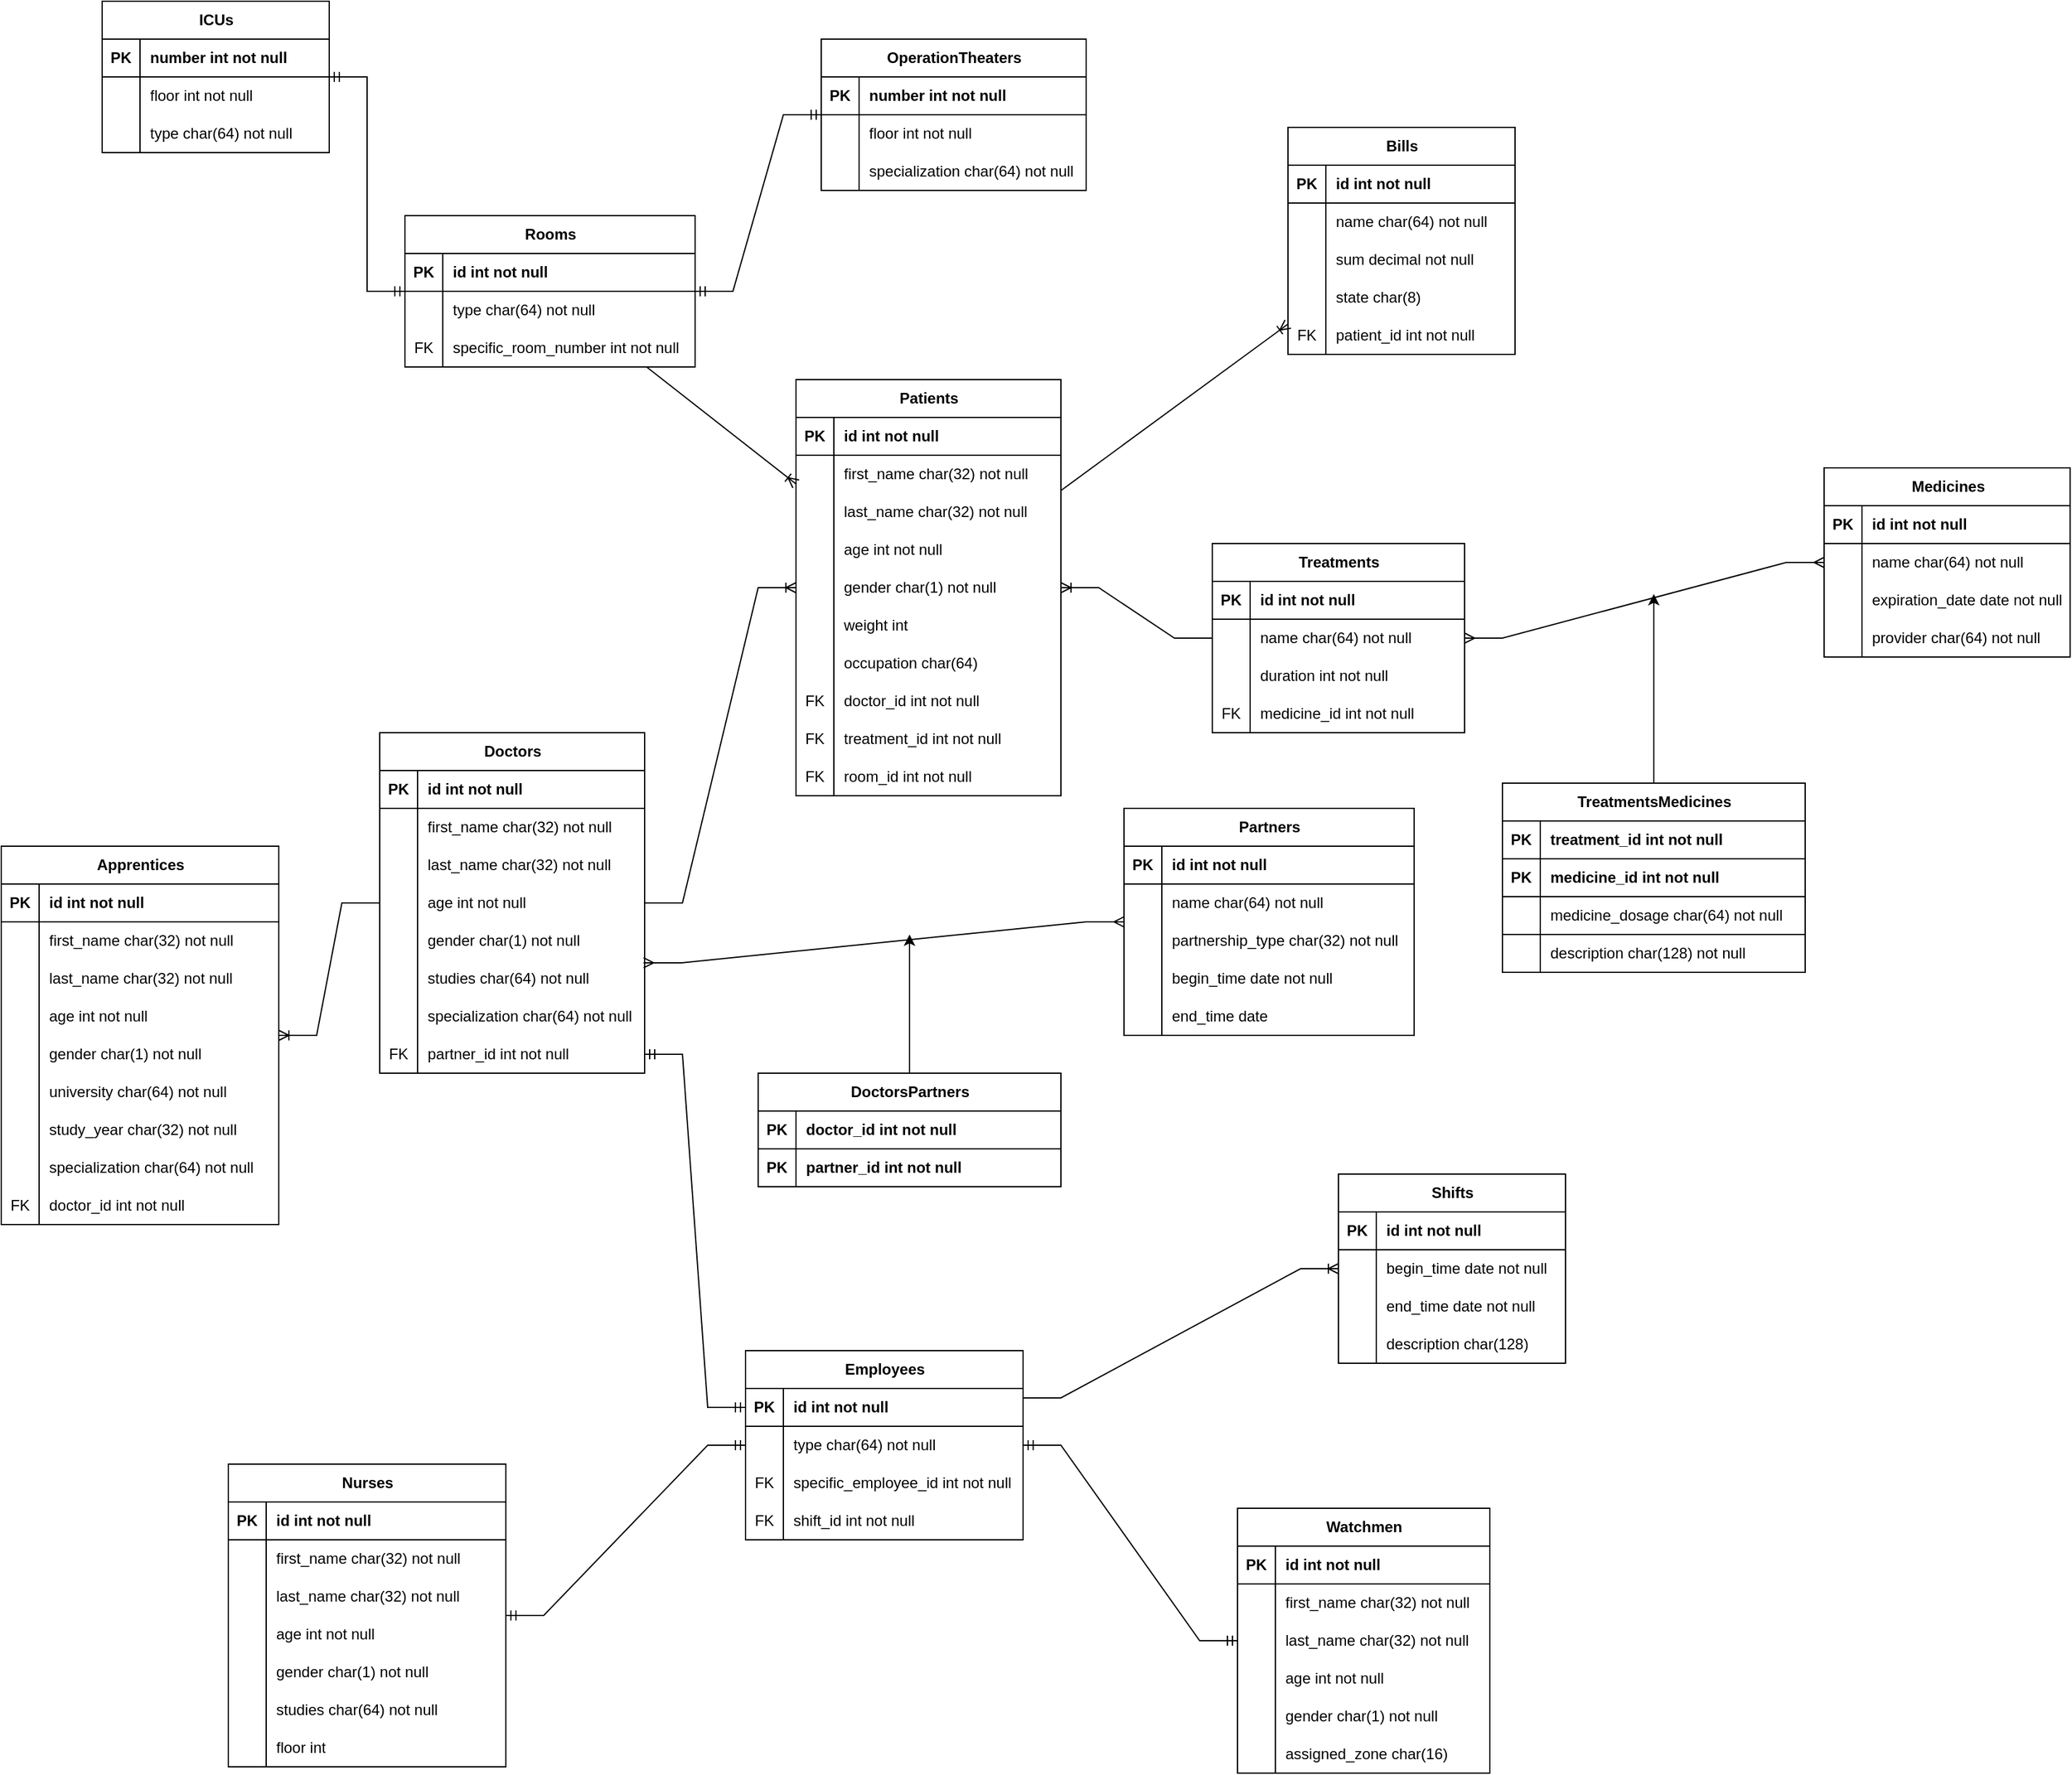 <mxfile version="24.0.6" type="device">
  <diagram name="Page-1" id="r_LP0GS3LjNu5w7JuewL">
    <mxGraphModel dx="4097" dy="2349" grid="1" gridSize="10" guides="1" tooltips="1" connect="1" arrows="1" fold="1" page="1" pageScale="1" pageWidth="850" pageHeight="1100" math="0" shadow="0">
      <root>
        <mxCell id="0" />
        <mxCell id="1" parent="0" />
        <mxCell id="X-hJm-fRqvj1BzmFsIzm-1" value="Nurses" style="shape=table;startSize=30;container=1;collapsible=1;childLayout=tableLayout;fixedRows=1;rowLines=0;fontStyle=1;align=center;resizeLast=1;html=1;" parent="1" vertex="1">
          <mxGeometry x="190" y="1340" width="220" height="240" as="geometry">
            <mxRectangle x="130" y="90" width="80" height="30" as="alternateBounds" />
          </mxGeometry>
        </mxCell>
        <mxCell id="X-hJm-fRqvj1BzmFsIzm-2" value="" style="shape=tableRow;horizontal=0;startSize=0;swimlaneHead=0;swimlaneBody=0;fillColor=none;collapsible=0;dropTarget=0;points=[[0,0.5],[1,0.5]];portConstraint=eastwest;top=0;left=0;right=0;bottom=1;" parent="X-hJm-fRqvj1BzmFsIzm-1" vertex="1">
          <mxGeometry y="30" width="220" height="30" as="geometry" />
        </mxCell>
        <mxCell id="X-hJm-fRqvj1BzmFsIzm-3" value="PK" style="shape=partialRectangle;connectable=0;fillColor=none;top=0;left=0;bottom=0;right=0;fontStyle=1;overflow=hidden;whiteSpace=wrap;html=1;" parent="X-hJm-fRqvj1BzmFsIzm-2" vertex="1">
          <mxGeometry width="30" height="30" as="geometry">
            <mxRectangle width="30" height="30" as="alternateBounds" />
          </mxGeometry>
        </mxCell>
        <mxCell id="X-hJm-fRqvj1BzmFsIzm-4" value="id int not null" style="shape=partialRectangle;connectable=0;fillColor=none;top=0;left=0;bottom=0;right=0;align=left;spacingLeft=6;fontStyle=1;overflow=hidden;whiteSpace=wrap;html=1;" parent="X-hJm-fRqvj1BzmFsIzm-2" vertex="1">
          <mxGeometry x="30" width="190" height="30" as="geometry">
            <mxRectangle width="190" height="30" as="alternateBounds" />
          </mxGeometry>
        </mxCell>
        <mxCell id="X-hJm-fRqvj1BzmFsIzm-5" value="" style="shape=tableRow;horizontal=0;startSize=0;swimlaneHead=0;swimlaneBody=0;fillColor=none;collapsible=0;dropTarget=0;points=[[0,0.5],[1,0.5]];portConstraint=eastwest;top=0;left=0;right=0;bottom=0;" parent="X-hJm-fRqvj1BzmFsIzm-1" vertex="1">
          <mxGeometry y="60" width="220" height="30" as="geometry" />
        </mxCell>
        <mxCell id="X-hJm-fRqvj1BzmFsIzm-6" value="" style="shape=partialRectangle;connectable=0;fillColor=none;top=0;left=0;bottom=0;right=0;editable=1;overflow=hidden;whiteSpace=wrap;html=1;" parent="X-hJm-fRqvj1BzmFsIzm-5" vertex="1">
          <mxGeometry width="30" height="30" as="geometry">
            <mxRectangle width="30" height="30" as="alternateBounds" />
          </mxGeometry>
        </mxCell>
        <mxCell id="X-hJm-fRqvj1BzmFsIzm-7" value="first_name char(32) not null" style="shape=partialRectangle;connectable=0;fillColor=none;top=0;left=0;bottom=0;right=0;align=left;spacingLeft=6;overflow=hidden;whiteSpace=wrap;html=1;" parent="X-hJm-fRqvj1BzmFsIzm-5" vertex="1">
          <mxGeometry x="30" width="190" height="30" as="geometry">
            <mxRectangle width="190" height="30" as="alternateBounds" />
          </mxGeometry>
        </mxCell>
        <mxCell id="X-hJm-fRqvj1BzmFsIzm-8" value="" style="shape=tableRow;horizontal=0;startSize=0;swimlaneHead=0;swimlaneBody=0;fillColor=none;collapsible=0;dropTarget=0;points=[[0,0.5],[1,0.5]];portConstraint=eastwest;top=0;left=0;right=0;bottom=0;" parent="X-hJm-fRqvj1BzmFsIzm-1" vertex="1">
          <mxGeometry y="90" width="220" height="30" as="geometry" />
        </mxCell>
        <mxCell id="X-hJm-fRqvj1BzmFsIzm-9" value="" style="shape=partialRectangle;connectable=0;fillColor=none;top=0;left=0;bottom=0;right=0;editable=1;overflow=hidden;whiteSpace=wrap;html=1;" parent="X-hJm-fRqvj1BzmFsIzm-8" vertex="1">
          <mxGeometry width="30" height="30" as="geometry">
            <mxRectangle width="30" height="30" as="alternateBounds" />
          </mxGeometry>
        </mxCell>
        <mxCell id="X-hJm-fRqvj1BzmFsIzm-10" value="last_name char(32) not null" style="shape=partialRectangle;connectable=0;fillColor=none;top=0;left=0;bottom=0;right=0;align=left;spacingLeft=6;overflow=hidden;whiteSpace=wrap;html=1;" parent="X-hJm-fRqvj1BzmFsIzm-8" vertex="1">
          <mxGeometry x="30" width="190" height="30" as="geometry">
            <mxRectangle width="190" height="30" as="alternateBounds" />
          </mxGeometry>
        </mxCell>
        <mxCell id="X-hJm-fRqvj1BzmFsIzm-11" value="" style="shape=tableRow;horizontal=0;startSize=0;swimlaneHead=0;swimlaneBody=0;fillColor=none;collapsible=0;dropTarget=0;points=[[0,0.5],[1,0.5]];portConstraint=eastwest;top=0;left=0;right=0;bottom=0;" parent="X-hJm-fRqvj1BzmFsIzm-1" vertex="1">
          <mxGeometry y="120" width="220" height="30" as="geometry" />
        </mxCell>
        <mxCell id="X-hJm-fRqvj1BzmFsIzm-12" value="" style="shape=partialRectangle;connectable=0;fillColor=none;top=0;left=0;bottom=0;right=0;editable=1;overflow=hidden;whiteSpace=wrap;html=1;" parent="X-hJm-fRqvj1BzmFsIzm-11" vertex="1">
          <mxGeometry width="30" height="30" as="geometry">
            <mxRectangle width="30" height="30" as="alternateBounds" />
          </mxGeometry>
        </mxCell>
        <mxCell id="X-hJm-fRqvj1BzmFsIzm-13" value="age int not null" style="shape=partialRectangle;connectable=0;fillColor=none;top=0;left=0;bottom=0;right=0;align=left;spacingLeft=6;overflow=hidden;whiteSpace=wrap;html=1;" parent="X-hJm-fRqvj1BzmFsIzm-11" vertex="1">
          <mxGeometry x="30" width="190" height="30" as="geometry">
            <mxRectangle width="190" height="30" as="alternateBounds" />
          </mxGeometry>
        </mxCell>
        <mxCell id="X-hJm-fRqvj1BzmFsIzm-14" value="" style="shape=tableRow;horizontal=0;startSize=0;swimlaneHead=0;swimlaneBody=0;fillColor=none;collapsible=0;dropTarget=0;points=[[0,0.5],[1,0.5]];portConstraint=eastwest;top=0;left=0;right=0;bottom=0;" parent="X-hJm-fRqvj1BzmFsIzm-1" vertex="1">
          <mxGeometry y="150" width="220" height="30" as="geometry" />
        </mxCell>
        <mxCell id="X-hJm-fRqvj1BzmFsIzm-15" value="" style="shape=partialRectangle;connectable=0;fillColor=none;top=0;left=0;bottom=0;right=0;editable=1;overflow=hidden;whiteSpace=wrap;html=1;" parent="X-hJm-fRqvj1BzmFsIzm-14" vertex="1">
          <mxGeometry width="30" height="30" as="geometry">
            <mxRectangle width="30" height="30" as="alternateBounds" />
          </mxGeometry>
        </mxCell>
        <mxCell id="X-hJm-fRqvj1BzmFsIzm-16" value="gender char(1) not null" style="shape=partialRectangle;connectable=0;fillColor=none;top=0;left=0;bottom=0;right=0;align=left;spacingLeft=6;overflow=hidden;whiteSpace=wrap;html=1;" parent="X-hJm-fRqvj1BzmFsIzm-14" vertex="1">
          <mxGeometry x="30" width="190" height="30" as="geometry">
            <mxRectangle width="190" height="30" as="alternateBounds" />
          </mxGeometry>
        </mxCell>
        <mxCell id="X-hJm-fRqvj1BzmFsIzm-17" value="" style="shape=tableRow;horizontal=0;startSize=0;swimlaneHead=0;swimlaneBody=0;fillColor=none;collapsible=0;dropTarget=0;points=[[0,0.5],[1,0.5]];portConstraint=eastwest;top=0;left=0;right=0;bottom=0;" parent="X-hJm-fRqvj1BzmFsIzm-1" vertex="1">
          <mxGeometry y="180" width="220" height="30" as="geometry" />
        </mxCell>
        <mxCell id="X-hJm-fRqvj1BzmFsIzm-18" value="" style="shape=partialRectangle;connectable=0;fillColor=none;top=0;left=0;bottom=0;right=0;editable=1;overflow=hidden;whiteSpace=wrap;html=1;" parent="X-hJm-fRqvj1BzmFsIzm-17" vertex="1">
          <mxGeometry width="30" height="30" as="geometry">
            <mxRectangle width="30" height="30" as="alternateBounds" />
          </mxGeometry>
        </mxCell>
        <mxCell id="X-hJm-fRqvj1BzmFsIzm-19" value="studies char(64) not null" style="shape=partialRectangle;connectable=0;fillColor=none;top=0;left=0;bottom=0;right=0;align=left;spacingLeft=6;overflow=hidden;whiteSpace=wrap;html=1;" parent="X-hJm-fRqvj1BzmFsIzm-17" vertex="1">
          <mxGeometry x="30" width="190" height="30" as="geometry">
            <mxRectangle width="190" height="30" as="alternateBounds" />
          </mxGeometry>
        </mxCell>
        <mxCell id="X-hJm-fRqvj1BzmFsIzm-20" value="" style="shape=tableRow;horizontal=0;startSize=0;swimlaneHead=0;swimlaneBody=0;fillColor=none;collapsible=0;dropTarget=0;points=[[0,0.5],[1,0.5]];portConstraint=eastwest;top=0;left=0;right=0;bottom=0;" parent="X-hJm-fRqvj1BzmFsIzm-1" vertex="1">
          <mxGeometry y="210" width="220" height="30" as="geometry" />
        </mxCell>
        <mxCell id="X-hJm-fRqvj1BzmFsIzm-21" value="" style="shape=partialRectangle;connectable=0;fillColor=none;top=0;left=0;bottom=0;right=0;editable=1;overflow=hidden;whiteSpace=wrap;html=1;" parent="X-hJm-fRqvj1BzmFsIzm-20" vertex="1">
          <mxGeometry width="30" height="30" as="geometry">
            <mxRectangle width="30" height="30" as="alternateBounds" />
          </mxGeometry>
        </mxCell>
        <mxCell id="X-hJm-fRqvj1BzmFsIzm-22" value="floor int" style="shape=partialRectangle;connectable=0;fillColor=none;top=0;left=0;bottom=0;right=0;align=left;spacingLeft=6;overflow=hidden;whiteSpace=wrap;html=1;" parent="X-hJm-fRqvj1BzmFsIzm-20" vertex="1">
          <mxGeometry x="30" width="190" height="30" as="geometry">
            <mxRectangle width="190" height="30" as="alternateBounds" />
          </mxGeometry>
        </mxCell>
        <mxCell id="X-hJm-fRqvj1BzmFsIzm-23" value="ICUs" style="shape=table;startSize=30;container=1;collapsible=1;childLayout=tableLayout;fixedRows=1;rowLines=0;fontStyle=1;align=center;resizeLast=1;html=1;" parent="1" vertex="1">
          <mxGeometry x="90" y="180" width="180" height="120" as="geometry" />
        </mxCell>
        <mxCell id="X-hJm-fRqvj1BzmFsIzm-24" value="" style="shape=tableRow;horizontal=0;startSize=0;swimlaneHead=0;swimlaneBody=0;fillColor=none;collapsible=0;dropTarget=0;points=[[0,0.5],[1,0.5]];portConstraint=eastwest;top=0;left=0;right=0;bottom=1;" parent="X-hJm-fRqvj1BzmFsIzm-23" vertex="1">
          <mxGeometry y="30" width="180" height="30" as="geometry" />
        </mxCell>
        <mxCell id="X-hJm-fRqvj1BzmFsIzm-25" value="PK" style="shape=partialRectangle;connectable=0;fillColor=none;top=0;left=0;bottom=0;right=0;fontStyle=1;overflow=hidden;whiteSpace=wrap;html=1;" parent="X-hJm-fRqvj1BzmFsIzm-24" vertex="1">
          <mxGeometry width="30" height="30" as="geometry">
            <mxRectangle width="30" height="30" as="alternateBounds" />
          </mxGeometry>
        </mxCell>
        <mxCell id="X-hJm-fRqvj1BzmFsIzm-26" value="number int not null" style="shape=partialRectangle;connectable=0;fillColor=none;top=0;left=0;bottom=0;right=0;align=left;spacingLeft=6;fontStyle=1;overflow=hidden;whiteSpace=wrap;html=1;" parent="X-hJm-fRqvj1BzmFsIzm-24" vertex="1">
          <mxGeometry x="30" width="150" height="30" as="geometry">
            <mxRectangle width="150" height="30" as="alternateBounds" />
          </mxGeometry>
        </mxCell>
        <mxCell id="X-hJm-fRqvj1BzmFsIzm-27" value="" style="shape=tableRow;horizontal=0;startSize=0;swimlaneHead=0;swimlaneBody=0;fillColor=none;collapsible=0;dropTarget=0;points=[[0,0.5],[1,0.5]];portConstraint=eastwest;top=0;left=0;right=0;bottom=0;" parent="X-hJm-fRqvj1BzmFsIzm-23" vertex="1">
          <mxGeometry y="60" width="180" height="30" as="geometry" />
        </mxCell>
        <mxCell id="X-hJm-fRqvj1BzmFsIzm-28" value="" style="shape=partialRectangle;connectable=0;fillColor=none;top=0;left=0;bottom=0;right=0;editable=1;overflow=hidden;whiteSpace=wrap;html=1;" parent="X-hJm-fRqvj1BzmFsIzm-27" vertex="1">
          <mxGeometry width="30" height="30" as="geometry">
            <mxRectangle width="30" height="30" as="alternateBounds" />
          </mxGeometry>
        </mxCell>
        <mxCell id="X-hJm-fRqvj1BzmFsIzm-29" value="floor int not null" style="shape=partialRectangle;connectable=0;fillColor=none;top=0;left=0;bottom=0;right=0;align=left;spacingLeft=6;overflow=hidden;whiteSpace=wrap;html=1;" parent="X-hJm-fRqvj1BzmFsIzm-27" vertex="1">
          <mxGeometry x="30" width="150" height="30" as="geometry">
            <mxRectangle width="150" height="30" as="alternateBounds" />
          </mxGeometry>
        </mxCell>
        <mxCell id="X-hJm-fRqvj1BzmFsIzm-30" value="" style="shape=tableRow;horizontal=0;startSize=0;swimlaneHead=0;swimlaneBody=0;fillColor=none;collapsible=0;dropTarget=0;points=[[0,0.5],[1,0.5]];portConstraint=eastwest;top=0;left=0;right=0;bottom=0;" parent="X-hJm-fRqvj1BzmFsIzm-23" vertex="1">
          <mxGeometry y="90" width="180" height="30" as="geometry" />
        </mxCell>
        <mxCell id="X-hJm-fRqvj1BzmFsIzm-31" value="" style="shape=partialRectangle;connectable=0;fillColor=none;top=0;left=0;bottom=0;right=0;editable=1;overflow=hidden;whiteSpace=wrap;html=1;" parent="X-hJm-fRqvj1BzmFsIzm-30" vertex="1">
          <mxGeometry width="30" height="30" as="geometry">
            <mxRectangle width="30" height="30" as="alternateBounds" />
          </mxGeometry>
        </mxCell>
        <mxCell id="X-hJm-fRqvj1BzmFsIzm-32" value="type char(64) not null" style="shape=partialRectangle;connectable=0;fillColor=none;top=0;left=0;bottom=0;right=0;align=left;spacingLeft=6;overflow=hidden;whiteSpace=wrap;html=1;" parent="X-hJm-fRqvj1BzmFsIzm-30" vertex="1">
          <mxGeometry x="30" width="150" height="30" as="geometry">
            <mxRectangle width="150" height="30" as="alternateBounds" />
          </mxGeometry>
        </mxCell>
        <mxCell id="X-hJm-fRqvj1BzmFsIzm-49" value="OperationTheaters" style="shape=table;startSize=30;container=1;collapsible=1;childLayout=tableLayout;fixedRows=1;rowLines=0;fontStyle=1;align=center;resizeLast=1;html=1;" parent="1" vertex="1">
          <mxGeometry x="660" y="210" width="210" height="120" as="geometry" />
        </mxCell>
        <mxCell id="X-hJm-fRqvj1BzmFsIzm-50" value="" style="shape=tableRow;horizontal=0;startSize=0;swimlaneHead=0;swimlaneBody=0;fillColor=none;collapsible=0;dropTarget=0;points=[[0,0.5],[1,0.5]];portConstraint=eastwest;top=0;left=0;right=0;bottom=1;" parent="X-hJm-fRqvj1BzmFsIzm-49" vertex="1">
          <mxGeometry y="30" width="210" height="30" as="geometry" />
        </mxCell>
        <mxCell id="X-hJm-fRqvj1BzmFsIzm-51" value="PK" style="shape=partialRectangle;connectable=0;fillColor=none;top=0;left=0;bottom=0;right=0;fontStyle=1;overflow=hidden;whiteSpace=wrap;html=1;" parent="X-hJm-fRqvj1BzmFsIzm-50" vertex="1">
          <mxGeometry width="30" height="30" as="geometry">
            <mxRectangle width="30" height="30" as="alternateBounds" />
          </mxGeometry>
        </mxCell>
        <mxCell id="X-hJm-fRqvj1BzmFsIzm-52" value="number int not null" style="shape=partialRectangle;connectable=0;fillColor=none;top=0;left=0;bottom=0;right=0;align=left;spacingLeft=6;fontStyle=1;overflow=hidden;whiteSpace=wrap;html=1;" parent="X-hJm-fRqvj1BzmFsIzm-50" vertex="1">
          <mxGeometry x="30" width="180" height="30" as="geometry">
            <mxRectangle width="180" height="30" as="alternateBounds" />
          </mxGeometry>
        </mxCell>
        <mxCell id="X-hJm-fRqvj1BzmFsIzm-53" value="" style="shape=tableRow;horizontal=0;startSize=0;swimlaneHead=0;swimlaneBody=0;fillColor=none;collapsible=0;dropTarget=0;points=[[0,0.5],[1,0.5]];portConstraint=eastwest;top=0;left=0;right=0;bottom=0;" parent="X-hJm-fRqvj1BzmFsIzm-49" vertex="1">
          <mxGeometry y="60" width="210" height="30" as="geometry" />
        </mxCell>
        <mxCell id="X-hJm-fRqvj1BzmFsIzm-54" value="" style="shape=partialRectangle;connectable=0;fillColor=none;top=0;left=0;bottom=0;right=0;editable=1;overflow=hidden;whiteSpace=wrap;html=1;" parent="X-hJm-fRqvj1BzmFsIzm-53" vertex="1">
          <mxGeometry width="30" height="30" as="geometry">
            <mxRectangle width="30" height="30" as="alternateBounds" />
          </mxGeometry>
        </mxCell>
        <mxCell id="X-hJm-fRqvj1BzmFsIzm-55" value="floor int not null" style="shape=partialRectangle;connectable=0;fillColor=none;top=0;left=0;bottom=0;right=0;align=left;spacingLeft=6;overflow=hidden;whiteSpace=wrap;html=1;" parent="X-hJm-fRqvj1BzmFsIzm-53" vertex="1">
          <mxGeometry x="30" width="180" height="30" as="geometry">
            <mxRectangle width="180" height="30" as="alternateBounds" />
          </mxGeometry>
        </mxCell>
        <mxCell id="X-hJm-fRqvj1BzmFsIzm-56" value="" style="shape=tableRow;horizontal=0;startSize=0;swimlaneHead=0;swimlaneBody=0;fillColor=none;collapsible=0;dropTarget=0;points=[[0,0.5],[1,0.5]];portConstraint=eastwest;top=0;left=0;right=0;bottom=0;" parent="X-hJm-fRqvj1BzmFsIzm-49" vertex="1">
          <mxGeometry y="90" width="210" height="30" as="geometry" />
        </mxCell>
        <mxCell id="X-hJm-fRqvj1BzmFsIzm-57" value="" style="shape=partialRectangle;connectable=0;fillColor=none;top=0;left=0;bottom=0;right=0;editable=1;overflow=hidden;whiteSpace=wrap;html=1;" parent="X-hJm-fRqvj1BzmFsIzm-56" vertex="1">
          <mxGeometry width="30" height="30" as="geometry">
            <mxRectangle width="30" height="30" as="alternateBounds" />
          </mxGeometry>
        </mxCell>
        <mxCell id="X-hJm-fRqvj1BzmFsIzm-58" value="specialization char(64) not null" style="shape=partialRectangle;connectable=0;fillColor=none;top=0;left=0;bottom=0;right=0;align=left;spacingLeft=6;overflow=hidden;whiteSpace=wrap;html=1;" parent="X-hJm-fRqvj1BzmFsIzm-56" vertex="1">
          <mxGeometry x="30" width="180" height="30" as="geometry">
            <mxRectangle width="180" height="30" as="alternateBounds" />
          </mxGeometry>
        </mxCell>
        <mxCell id="X-hJm-fRqvj1BzmFsIzm-81" value="Watchmen" style="shape=table;startSize=30;container=1;collapsible=1;childLayout=tableLayout;fixedRows=1;rowLines=0;fontStyle=1;align=center;resizeLast=1;html=1;" parent="1" vertex="1">
          <mxGeometry x="990" y="1375" width="200" height="210.0" as="geometry">
            <mxRectangle x="130" y="90" width="80" height="30" as="alternateBounds" />
          </mxGeometry>
        </mxCell>
        <mxCell id="X-hJm-fRqvj1BzmFsIzm-82" value="" style="shape=tableRow;horizontal=0;startSize=0;swimlaneHead=0;swimlaneBody=0;fillColor=none;collapsible=0;dropTarget=0;points=[[0,0.5],[1,0.5]];portConstraint=eastwest;top=0;left=0;right=0;bottom=1;" parent="X-hJm-fRqvj1BzmFsIzm-81" vertex="1">
          <mxGeometry y="30" width="200" height="30" as="geometry" />
        </mxCell>
        <mxCell id="X-hJm-fRqvj1BzmFsIzm-83" value="PK" style="shape=partialRectangle;connectable=0;fillColor=none;top=0;left=0;bottom=0;right=0;fontStyle=1;overflow=hidden;whiteSpace=wrap;html=1;" parent="X-hJm-fRqvj1BzmFsIzm-82" vertex="1">
          <mxGeometry width="30" height="30" as="geometry">
            <mxRectangle width="30" height="30" as="alternateBounds" />
          </mxGeometry>
        </mxCell>
        <mxCell id="X-hJm-fRqvj1BzmFsIzm-84" value="id int not null" style="shape=partialRectangle;connectable=0;fillColor=none;top=0;left=0;bottom=0;right=0;align=left;spacingLeft=6;fontStyle=1;overflow=hidden;whiteSpace=wrap;html=1;" parent="X-hJm-fRqvj1BzmFsIzm-82" vertex="1">
          <mxGeometry x="30" width="170" height="30" as="geometry">
            <mxRectangle width="170" height="30" as="alternateBounds" />
          </mxGeometry>
        </mxCell>
        <mxCell id="X-hJm-fRqvj1BzmFsIzm-85" value="" style="shape=tableRow;horizontal=0;startSize=0;swimlaneHead=0;swimlaneBody=0;fillColor=none;collapsible=0;dropTarget=0;points=[[0,0.5],[1,0.5]];portConstraint=eastwest;top=0;left=0;right=0;bottom=0;" parent="X-hJm-fRqvj1BzmFsIzm-81" vertex="1">
          <mxGeometry y="60" width="200" height="30" as="geometry" />
        </mxCell>
        <mxCell id="X-hJm-fRqvj1BzmFsIzm-86" value="" style="shape=partialRectangle;connectable=0;fillColor=none;top=0;left=0;bottom=0;right=0;editable=1;overflow=hidden;whiteSpace=wrap;html=1;" parent="X-hJm-fRqvj1BzmFsIzm-85" vertex="1">
          <mxGeometry width="30" height="30" as="geometry">
            <mxRectangle width="30" height="30" as="alternateBounds" />
          </mxGeometry>
        </mxCell>
        <mxCell id="X-hJm-fRqvj1BzmFsIzm-87" value="first_name char(32) not null" style="shape=partialRectangle;connectable=0;fillColor=none;top=0;left=0;bottom=0;right=0;align=left;spacingLeft=6;overflow=hidden;whiteSpace=wrap;html=1;" parent="X-hJm-fRqvj1BzmFsIzm-85" vertex="1">
          <mxGeometry x="30" width="170" height="30" as="geometry">
            <mxRectangle width="170" height="30" as="alternateBounds" />
          </mxGeometry>
        </mxCell>
        <mxCell id="X-hJm-fRqvj1BzmFsIzm-88" value="" style="shape=tableRow;horizontal=0;startSize=0;swimlaneHead=0;swimlaneBody=0;fillColor=none;collapsible=0;dropTarget=0;points=[[0,0.5],[1,0.5]];portConstraint=eastwest;top=0;left=0;right=0;bottom=0;" parent="X-hJm-fRqvj1BzmFsIzm-81" vertex="1">
          <mxGeometry y="90" width="200" height="30" as="geometry" />
        </mxCell>
        <mxCell id="X-hJm-fRqvj1BzmFsIzm-89" value="" style="shape=partialRectangle;connectable=0;fillColor=none;top=0;left=0;bottom=0;right=0;editable=1;overflow=hidden;whiteSpace=wrap;html=1;" parent="X-hJm-fRqvj1BzmFsIzm-88" vertex="1">
          <mxGeometry width="30" height="30" as="geometry">
            <mxRectangle width="30" height="30" as="alternateBounds" />
          </mxGeometry>
        </mxCell>
        <mxCell id="X-hJm-fRqvj1BzmFsIzm-90" value="last_name char(32) not null" style="shape=partialRectangle;connectable=0;fillColor=none;top=0;left=0;bottom=0;right=0;align=left;spacingLeft=6;overflow=hidden;whiteSpace=wrap;html=1;" parent="X-hJm-fRqvj1BzmFsIzm-88" vertex="1">
          <mxGeometry x="30" width="170" height="30" as="geometry">
            <mxRectangle width="170" height="30" as="alternateBounds" />
          </mxGeometry>
        </mxCell>
        <mxCell id="X-hJm-fRqvj1BzmFsIzm-91" value="" style="shape=tableRow;horizontal=0;startSize=0;swimlaneHead=0;swimlaneBody=0;fillColor=none;collapsible=0;dropTarget=0;points=[[0,0.5],[1,0.5]];portConstraint=eastwest;top=0;left=0;right=0;bottom=0;" parent="X-hJm-fRqvj1BzmFsIzm-81" vertex="1">
          <mxGeometry y="120" width="200" height="30" as="geometry" />
        </mxCell>
        <mxCell id="X-hJm-fRqvj1BzmFsIzm-92" value="" style="shape=partialRectangle;connectable=0;fillColor=none;top=0;left=0;bottom=0;right=0;editable=1;overflow=hidden;whiteSpace=wrap;html=1;" parent="X-hJm-fRqvj1BzmFsIzm-91" vertex="1">
          <mxGeometry width="30" height="30" as="geometry">
            <mxRectangle width="30" height="30" as="alternateBounds" />
          </mxGeometry>
        </mxCell>
        <mxCell id="X-hJm-fRqvj1BzmFsIzm-93" value="age int not null" style="shape=partialRectangle;connectable=0;fillColor=none;top=0;left=0;bottom=0;right=0;align=left;spacingLeft=6;overflow=hidden;whiteSpace=wrap;html=1;" parent="X-hJm-fRqvj1BzmFsIzm-91" vertex="1">
          <mxGeometry x="30" width="170" height="30" as="geometry">
            <mxRectangle width="170" height="30" as="alternateBounds" />
          </mxGeometry>
        </mxCell>
        <mxCell id="X-hJm-fRqvj1BzmFsIzm-94" value="" style="shape=tableRow;horizontal=0;startSize=0;swimlaneHead=0;swimlaneBody=0;fillColor=none;collapsible=0;dropTarget=0;points=[[0,0.5],[1,0.5]];portConstraint=eastwest;top=0;left=0;right=0;bottom=0;" parent="X-hJm-fRqvj1BzmFsIzm-81" vertex="1">
          <mxGeometry y="150" width="200" height="30" as="geometry" />
        </mxCell>
        <mxCell id="X-hJm-fRqvj1BzmFsIzm-95" value="" style="shape=partialRectangle;connectable=0;fillColor=none;top=0;left=0;bottom=0;right=0;editable=1;overflow=hidden;whiteSpace=wrap;html=1;" parent="X-hJm-fRqvj1BzmFsIzm-94" vertex="1">
          <mxGeometry width="30" height="30" as="geometry">
            <mxRectangle width="30" height="30" as="alternateBounds" />
          </mxGeometry>
        </mxCell>
        <mxCell id="X-hJm-fRqvj1BzmFsIzm-96" value="gender char(1) not null" style="shape=partialRectangle;connectable=0;fillColor=none;top=0;left=0;bottom=0;right=0;align=left;spacingLeft=6;overflow=hidden;whiteSpace=wrap;html=1;" parent="X-hJm-fRqvj1BzmFsIzm-94" vertex="1">
          <mxGeometry x="30" width="170" height="30" as="geometry">
            <mxRectangle width="170" height="30" as="alternateBounds" />
          </mxGeometry>
        </mxCell>
        <mxCell id="X-hJm-fRqvj1BzmFsIzm-97" value="" style="shape=tableRow;horizontal=0;startSize=0;swimlaneHead=0;swimlaneBody=0;fillColor=none;collapsible=0;dropTarget=0;points=[[0,0.5],[1,0.5]];portConstraint=eastwest;top=0;left=0;right=0;bottom=0;" parent="X-hJm-fRqvj1BzmFsIzm-81" vertex="1">
          <mxGeometry y="180" width="200" height="30" as="geometry" />
        </mxCell>
        <mxCell id="X-hJm-fRqvj1BzmFsIzm-98" value="" style="shape=partialRectangle;connectable=0;fillColor=none;top=0;left=0;bottom=0;right=0;editable=1;overflow=hidden;whiteSpace=wrap;html=1;" parent="X-hJm-fRqvj1BzmFsIzm-97" vertex="1">
          <mxGeometry width="30" height="30" as="geometry">
            <mxRectangle width="30" height="30" as="alternateBounds" />
          </mxGeometry>
        </mxCell>
        <mxCell id="X-hJm-fRqvj1BzmFsIzm-99" value="assigned_zone char(16)" style="shape=partialRectangle;connectable=0;fillColor=none;top=0;left=0;bottom=0;right=0;align=left;spacingLeft=6;overflow=hidden;whiteSpace=wrap;html=1;" parent="X-hJm-fRqvj1BzmFsIzm-97" vertex="1">
          <mxGeometry x="30" width="170" height="30" as="geometry">
            <mxRectangle width="170" height="30" as="alternateBounds" />
          </mxGeometry>
        </mxCell>
        <mxCell id="X-hJm-fRqvj1BzmFsIzm-119" value="Shifts" style="shape=table;startSize=30;container=1;collapsible=1;childLayout=tableLayout;fixedRows=1;rowLines=0;fontStyle=1;align=center;resizeLast=1;html=1;" parent="1" vertex="1">
          <mxGeometry x="1070" y="1110" width="180" height="150" as="geometry" />
        </mxCell>
        <mxCell id="X-hJm-fRqvj1BzmFsIzm-120" value="" style="shape=tableRow;horizontal=0;startSize=0;swimlaneHead=0;swimlaneBody=0;fillColor=none;collapsible=0;dropTarget=0;points=[[0,0.5],[1,0.5]];portConstraint=eastwest;top=0;left=0;right=0;bottom=1;" parent="X-hJm-fRqvj1BzmFsIzm-119" vertex="1">
          <mxGeometry y="30" width="180" height="30" as="geometry" />
        </mxCell>
        <mxCell id="X-hJm-fRqvj1BzmFsIzm-121" value="PK" style="shape=partialRectangle;connectable=0;fillColor=none;top=0;left=0;bottom=0;right=0;fontStyle=1;overflow=hidden;whiteSpace=wrap;html=1;" parent="X-hJm-fRqvj1BzmFsIzm-120" vertex="1">
          <mxGeometry width="30" height="30" as="geometry">
            <mxRectangle width="30" height="30" as="alternateBounds" />
          </mxGeometry>
        </mxCell>
        <mxCell id="X-hJm-fRqvj1BzmFsIzm-122" value="id int not null" style="shape=partialRectangle;connectable=0;fillColor=none;top=0;left=0;bottom=0;right=0;align=left;spacingLeft=6;fontStyle=1;overflow=hidden;whiteSpace=wrap;html=1;" parent="X-hJm-fRqvj1BzmFsIzm-120" vertex="1">
          <mxGeometry x="30" width="150" height="30" as="geometry">
            <mxRectangle width="150" height="30" as="alternateBounds" />
          </mxGeometry>
        </mxCell>
        <mxCell id="X-hJm-fRqvj1BzmFsIzm-123" value="" style="shape=tableRow;horizontal=0;startSize=0;swimlaneHead=0;swimlaneBody=0;fillColor=none;collapsible=0;dropTarget=0;points=[[0,0.5],[1,0.5]];portConstraint=eastwest;top=0;left=0;right=0;bottom=0;" parent="X-hJm-fRqvj1BzmFsIzm-119" vertex="1">
          <mxGeometry y="60" width="180" height="30" as="geometry" />
        </mxCell>
        <mxCell id="X-hJm-fRqvj1BzmFsIzm-124" value="" style="shape=partialRectangle;connectable=0;fillColor=none;top=0;left=0;bottom=0;right=0;editable=1;overflow=hidden;whiteSpace=wrap;html=1;" parent="X-hJm-fRqvj1BzmFsIzm-123" vertex="1">
          <mxGeometry width="30" height="30" as="geometry">
            <mxRectangle width="30" height="30" as="alternateBounds" />
          </mxGeometry>
        </mxCell>
        <mxCell id="X-hJm-fRqvj1BzmFsIzm-125" value="begin_time date not null" style="shape=partialRectangle;connectable=0;fillColor=none;top=0;left=0;bottom=0;right=0;align=left;spacingLeft=6;overflow=hidden;whiteSpace=wrap;html=1;" parent="X-hJm-fRqvj1BzmFsIzm-123" vertex="1">
          <mxGeometry x="30" width="150" height="30" as="geometry">
            <mxRectangle width="150" height="30" as="alternateBounds" />
          </mxGeometry>
        </mxCell>
        <mxCell id="X-hJm-fRqvj1BzmFsIzm-126" value="" style="shape=tableRow;horizontal=0;startSize=0;swimlaneHead=0;swimlaneBody=0;fillColor=none;collapsible=0;dropTarget=0;points=[[0,0.5],[1,0.5]];portConstraint=eastwest;top=0;left=0;right=0;bottom=0;" parent="X-hJm-fRqvj1BzmFsIzm-119" vertex="1">
          <mxGeometry y="90" width="180" height="30" as="geometry" />
        </mxCell>
        <mxCell id="X-hJm-fRqvj1BzmFsIzm-127" value="" style="shape=partialRectangle;connectable=0;fillColor=none;top=0;left=0;bottom=0;right=0;editable=1;overflow=hidden;whiteSpace=wrap;html=1;" parent="X-hJm-fRqvj1BzmFsIzm-126" vertex="1">
          <mxGeometry width="30" height="30" as="geometry">
            <mxRectangle width="30" height="30" as="alternateBounds" />
          </mxGeometry>
        </mxCell>
        <mxCell id="X-hJm-fRqvj1BzmFsIzm-128" value="end_time date not null" style="shape=partialRectangle;connectable=0;fillColor=none;top=0;left=0;bottom=0;right=0;align=left;spacingLeft=6;overflow=hidden;whiteSpace=wrap;html=1;" parent="X-hJm-fRqvj1BzmFsIzm-126" vertex="1">
          <mxGeometry x="30" width="150" height="30" as="geometry">
            <mxRectangle width="150" height="30" as="alternateBounds" />
          </mxGeometry>
        </mxCell>
        <mxCell id="X-hJm-fRqvj1BzmFsIzm-129" value="" style="shape=tableRow;horizontal=0;startSize=0;swimlaneHead=0;swimlaneBody=0;fillColor=none;collapsible=0;dropTarget=0;points=[[0,0.5],[1,0.5]];portConstraint=eastwest;top=0;left=0;right=0;bottom=0;" parent="X-hJm-fRqvj1BzmFsIzm-119" vertex="1">
          <mxGeometry y="120" width="180" height="30" as="geometry" />
        </mxCell>
        <mxCell id="X-hJm-fRqvj1BzmFsIzm-130" value="" style="shape=partialRectangle;connectable=0;fillColor=none;top=0;left=0;bottom=0;right=0;editable=1;overflow=hidden;whiteSpace=wrap;html=1;" parent="X-hJm-fRqvj1BzmFsIzm-129" vertex="1">
          <mxGeometry width="30" height="30" as="geometry">
            <mxRectangle width="30" height="30" as="alternateBounds" />
          </mxGeometry>
        </mxCell>
        <mxCell id="X-hJm-fRqvj1BzmFsIzm-131" value="description char(128)" style="shape=partialRectangle;connectable=0;fillColor=none;top=0;left=0;bottom=0;right=0;align=left;spacingLeft=6;overflow=hidden;whiteSpace=wrap;html=1;" parent="X-hJm-fRqvj1BzmFsIzm-129" vertex="1">
          <mxGeometry x="30" width="150" height="30" as="geometry">
            <mxRectangle width="150" height="30" as="alternateBounds" />
          </mxGeometry>
        </mxCell>
        <mxCell id="X-hJm-fRqvj1BzmFsIzm-132" value="Partners" style="shape=table;startSize=30;container=1;collapsible=1;childLayout=tableLayout;fixedRows=1;rowLines=0;fontStyle=1;align=center;resizeLast=1;html=1;" parent="1" vertex="1">
          <mxGeometry x="900" y="820" width="230" height="180" as="geometry" />
        </mxCell>
        <mxCell id="X-hJm-fRqvj1BzmFsIzm-133" value="" style="shape=tableRow;horizontal=0;startSize=0;swimlaneHead=0;swimlaneBody=0;fillColor=none;collapsible=0;dropTarget=0;points=[[0,0.5],[1,0.5]];portConstraint=eastwest;top=0;left=0;right=0;bottom=1;" parent="X-hJm-fRqvj1BzmFsIzm-132" vertex="1">
          <mxGeometry y="30" width="230" height="30" as="geometry" />
        </mxCell>
        <mxCell id="X-hJm-fRqvj1BzmFsIzm-134" value="PK" style="shape=partialRectangle;connectable=0;fillColor=none;top=0;left=0;bottom=0;right=0;fontStyle=1;overflow=hidden;whiteSpace=wrap;html=1;" parent="X-hJm-fRqvj1BzmFsIzm-133" vertex="1">
          <mxGeometry width="30" height="30" as="geometry">
            <mxRectangle width="30" height="30" as="alternateBounds" />
          </mxGeometry>
        </mxCell>
        <mxCell id="X-hJm-fRqvj1BzmFsIzm-135" value="id int not null" style="shape=partialRectangle;connectable=0;fillColor=none;top=0;left=0;bottom=0;right=0;align=left;spacingLeft=6;fontStyle=1;overflow=hidden;whiteSpace=wrap;html=1;" parent="X-hJm-fRqvj1BzmFsIzm-133" vertex="1">
          <mxGeometry x="30" width="200" height="30" as="geometry">
            <mxRectangle width="200" height="30" as="alternateBounds" />
          </mxGeometry>
        </mxCell>
        <mxCell id="X-hJm-fRqvj1BzmFsIzm-136" value="" style="shape=tableRow;horizontal=0;startSize=0;swimlaneHead=0;swimlaneBody=0;fillColor=none;collapsible=0;dropTarget=0;points=[[0,0.5],[1,0.5]];portConstraint=eastwest;top=0;left=0;right=0;bottom=0;" parent="X-hJm-fRqvj1BzmFsIzm-132" vertex="1">
          <mxGeometry y="60" width="230" height="30" as="geometry" />
        </mxCell>
        <mxCell id="X-hJm-fRqvj1BzmFsIzm-137" value="" style="shape=partialRectangle;connectable=0;fillColor=none;top=0;left=0;bottom=0;right=0;editable=1;overflow=hidden;whiteSpace=wrap;html=1;" parent="X-hJm-fRqvj1BzmFsIzm-136" vertex="1">
          <mxGeometry width="30" height="30" as="geometry">
            <mxRectangle width="30" height="30" as="alternateBounds" />
          </mxGeometry>
        </mxCell>
        <mxCell id="X-hJm-fRqvj1BzmFsIzm-138" value="name char(64) not null" style="shape=partialRectangle;connectable=0;fillColor=none;top=0;left=0;bottom=0;right=0;align=left;spacingLeft=6;overflow=hidden;whiteSpace=wrap;html=1;" parent="X-hJm-fRqvj1BzmFsIzm-136" vertex="1">
          <mxGeometry x="30" width="200" height="30" as="geometry">
            <mxRectangle width="200" height="30" as="alternateBounds" />
          </mxGeometry>
        </mxCell>
        <mxCell id="X-hJm-fRqvj1BzmFsIzm-139" value="" style="shape=tableRow;horizontal=0;startSize=0;swimlaneHead=0;swimlaneBody=0;fillColor=none;collapsible=0;dropTarget=0;points=[[0,0.5],[1,0.5]];portConstraint=eastwest;top=0;left=0;right=0;bottom=0;" parent="X-hJm-fRqvj1BzmFsIzm-132" vertex="1">
          <mxGeometry y="90" width="230" height="30" as="geometry" />
        </mxCell>
        <mxCell id="X-hJm-fRqvj1BzmFsIzm-140" value="" style="shape=partialRectangle;connectable=0;fillColor=none;top=0;left=0;bottom=0;right=0;editable=1;overflow=hidden;whiteSpace=wrap;html=1;" parent="X-hJm-fRqvj1BzmFsIzm-139" vertex="1">
          <mxGeometry width="30" height="30" as="geometry">
            <mxRectangle width="30" height="30" as="alternateBounds" />
          </mxGeometry>
        </mxCell>
        <mxCell id="X-hJm-fRqvj1BzmFsIzm-141" value="partnership_type char(32) not null" style="shape=partialRectangle;connectable=0;fillColor=none;top=0;left=0;bottom=0;right=0;align=left;spacingLeft=6;overflow=hidden;whiteSpace=wrap;html=1;" parent="X-hJm-fRqvj1BzmFsIzm-139" vertex="1">
          <mxGeometry x="30" width="200" height="30" as="geometry">
            <mxRectangle width="200" height="30" as="alternateBounds" />
          </mxGeometry>
        </mxCell>
        <mxCell id="X-hJm-fRqvj1BzmFsIzm-142" value="" style="shape=tableRow;horizontal=0;startSize=0;swimlaneHead=0;swimlaneBody=0;fillColor=none;collapsible=0;dropTarget=0;points=[[0,0.5],[1,0.5]];portConstraint=eastwest;top=0;left=0;right=0;bottom=0;" parent="X-hJm-fRqvj1BzmFsIzm-132" vertex="1">
          <mxGeometry y="120" width="230" height="30" as="geometry" />
        </mxCell>
        <mxCell id="X-hJm-fRqvj1BzmFsIzm-143" value="" style="shape=partialRectangle;connectable=0;fillColor=none;top=0;left=0;bottom=0;right=0;editable=1;overflow=hidden;whiteSpace=wrap;html=1;" parent="X-hJm-fRqvj1BzmFsIzm-142" vertex="1">
          <mxGeometry width="30" height="30" as="geometry">
            <mxRectangle width="30" height="30" as="alternateBounds" />
          </mxGeometry>
        </mxCell>
        <mxCell id="X-hJm-fRqvj1BzmFsIzm-144" value="begin_time date not null" style="shape=partialRectangle;connectable=0;fillColor=none;top=0;left=0;bottom=0;right=0;align=left;spacingLeft=6;overflow=hidden;whiteSpace=wrap;html=1;" parent="X-hJm-fRqvj1BzmFsIzm-142" vertex="1">
          <mxGeometry x="30" width="200" height="30" as="geometry">
            <mxRectangle width="200" height="30" as="alternateBounds" />
          </mxGeometry>
        </mxCell>
        <mxCell id="X-hJm-fRqvj1BzmFsIzm-145" value="" style="shape=tableRow;horizontal=0;startSize=0;swimlaneHead=0;swimlaneBody=0;fillColor=none;collapsible=0;dropTarget=0;points=[[0,0.5],[1,0.5]];portConstraint=eastwest;top=0;left=0;right=0;bottom=0;" parent="X-hJm-fRqvj1BzmFsIzm-132" vertex="1">
          <mxGeometry y="150" width="230" height="30" as="geometry" />
        </mxCell>
        <mxCell id="X-hJm-fRqvj1BzmFsIzm-146" value="" style="shape=partialRectangle;connectable=0;fillColor=none;top=0;left=0;bottom=0;right=0;editable=1;overflow=hidden;whiteSpace=wrap;html=1;" parent="X-hJm-fRqvj1BzmFsIzm-145" vertex="1">
          <mxGeometry width="30" height="30" as="geometry">
            <mxRectangle width="30" height="30" as="alternateBounds" />
          </mxGeometry>
        </mxCell>
        <mxCell id="X-hJm-fRqvj1BzmFsIzm-147" value="end_time date" style="shape=partialRectangle;connectable=0;fillColor=none;top=0;left=0;bottom=0;right=0;align=left;spacingLeft=6;overflow=hidden;whiteSpace=wrap;html=1;" parent="X-hJm-fRqvj1BzmFsIzm-145" vertex="1">
          <mxGeometry x="30" width="200" height="30" as="geometry">
            <mxRectangle width="200" height="30" as="alternateBounds" />
          </mxGeometry>
        </mxCell>
        <mxCell id="X-hJm-fRqvj1BzmFsIzm-148" value="Patients" style="shape=table;startSize=30;container=1;collapsible=1;childLayout=tableLayout;fixedRows=1;rowLines=0;fontStyle=1;align=center;resizeLast=1;html=1;" parent="1" vertex="1">
          <mxGeometry x="640" y="480" width="210" height="330" as="geometry">
            <mxRectangle x="130" y="90" width="80" height="30" as="alternateBounds" />
          </mxGeometry>
        </mxCell>
        <mxCell id="X-hJm-fRqvj1BzmFsIzm-149" value="" style="shape=tableRow;horizontal=0;startSize=0;swimlaneHead=0;swimlaneBody=0;fillColor=none;collapsible=0;dropTarget=0;points=[[0,0.5],[1,0.5]];portConstraint=eastwest;top=0;left=0;right=0;bottom=1;" parent="X-hJm-fRqvj1BzmFsIzm-148" vertex="1">
          <mxGeometry y="30" width="210" height="30" as="geometry" />
        </mxCell>
        <mxCell id="X-hJm-fRqvj1BzmFsIzm-150" value="PK" style="shape=partialRectangle;connectable=0;fillColor=none;top=0;left=0;bottom=0;right=0;fontStyle=1;overflow=hidden;whiteSpace=wrap;html=1;" parent="X-hJm-fRqvj1BzmFsIzm-149" vertex="1">
          <mxGeometry width="30" height="30" as="geometry">
            <mxRectangle width="30" height="30" as="alternateBounds" />
          </mxGeometry>
        </mxCell>
        <mxCell id="X-hJm-fRqvj1BzmFsIzm-151" value="id int not null" style="shape=partialRectangle;connectable=0;fillColor=none;top=0;left=0;bottom=0;right=0;align=left;spacingLeft=6;fontStyle=1;overflow=hidden;whiteSpace=wrap;html=1;" parent="X-hJm-fRqvj1BzmFsIzm-149" vertex="1">
          <mxGeometry x="30" width="180" height="30" as="geometry">
            <mxRectangle width="180" height="30" as="alternateBounds" />
          </mxGeometry>
        </mxCell>
        <mxCell id="X-hJm-fRqvj1BzmFsIzm-152" value="" style="shape=tableRow;horizontal=0;startSize=0;swimlaneHead=0;swimlaneBody=0;fillColor=none;collapsible=0;dropTarget=0;points=[[0,0.5],[1,0.5]];portConstraint=eastwest;top=0;left=0;right=0;bottom=0;" parent="X-hJm-fRqvj1BzmFsIzm-148" vertex="1">
          <mxGeometry y="60" width="210" height="30" as="geometry" />
        </mxCell>
        <mxCell id="X-hJm-fRqvj1BzmFsIzm-153" value="" style="shape=partialRectangle;connectable=0;fillColor=none;top=0;left=0;bottom=0;right=0;editable=1;overflow=hidden;whiteSpace=wrap;html=1;" parent="X-hJm-fRqvj1BzmFsIzm-152" vertex="1">
          <mxGeometry width="30" height="30" as="geometry">
            <mxRectangle width="30" height="30" as="alternateBounds" />
          </mxGeometry>
        </mxCell>
        <mxCell id="X-hJm-fRqvj1BzmFsIzm-154" value="first_name char(32) not null" style="shape=partialRectangle;connectable=0;fillColor=none;top=0;left=0;bottom=0;right=0;align=left;spacingLeft=6;overflow=hidden;whiteSpace=wrap;html=1;" parent="X-hJm-fRqvj1BzmFsIzm-152" vertex="1">
          <mxGeometry x="30" width="180" height="30" as="geometry">
            <mxRectangle width="180" height="30" as="alternateBounds" />
          </mxGeometry>
        </mxCell>
        <mxCell id="X-hJm-fRqvj1BzmFsIzm-155" value="" style="shape=tableRow;horizontal=0;startSize=0;swimlaneHead=0;swimlaneBody=0;fillColor=none;collapsible=0;dropTarget=0;points=[[0,0.5],[1,0.5]];portConstraint=eastwest;top=0;left=0;right=0;bottom=0;" parent="X-hJm-fRqvj1BzmFsIzm-148" vertex="1">
          <mxGeometry y="90" width="210" height="30" as="geometry" />
        </mxCell>
        <mxCell id="X-hJm-fRqvj1BzmFsIzm-156" value="" style="shape=partialRectangle;connectable=0;fillColor=none;top=0;left=0;bottom=0;right=0;editable=1;overflow=hidden;whiteSpace=wrap;html=1;" parent="X-hJm-fRqvj1BzmFsIzm-155" vertex="1">
          <mxGeometry width="30" height="30" as="geometry">
            <mxRectangle width="30" height="30" as="alternateBounds" />
          </mxGeometry>
        </mxCell>
        <mxCell id="X-hJm-fRqvj1BzmFsIzm-157" value="last_name char(32) not null" style="shape=partialRectangle;connectable=0;fillColor=none;top=0;left=0;bottom=0;right=0;align=left;spacingLeft=6;overflow=hidden;whiteSpace=wrap;html=1;" parent="X-hJm-fRqvj1BzmFsIzm-155" vertex="1">
          <mxGeometry x="30" width="180" height="30" as="geometry">
            <mxRectangle width="180" height="30" as="alternateBounds" />
          </mxGeometry>
        </mxCell>
        <mxCell id="X-hJm-fRqvj1BzmFsIzm-158" value="" style="shape=tableRow;horizontal=0;startSize=0;swimlaneHead=0;swimlaneBody=0;fillColor=none;collapsible=0;dropTarget=0;points=[[0,0.5],[1,0.5]];portConstraint=eastwest;top=0;left=0;right=0;bottom=0;" parent="X-hJm-fRqvj1BzmFsIzm-148" vertex="1">
          <mxGeometry y="120" width="210" height="30" as="geometry" />
        </mxCell>
        <mxCell id="X-hJm-fRqvj1BzmFsIzm-159" value="" style="shape=partialRectangle;connectable=0;fillColor=none;top=0;left=0;bottom=0;right=0;editable=1;overflow=hidden;whiteSpace=wrap;html=1;" parent="X-hJm-fRqvj1BzmFsIzm-158" vertex="1">
          <mxGeometry width="30" height="30" as="geometry">
            <mxRectangle width="30" height="30" as="alternateBounds" />
          </mxGeometry>
        </mxCell>
        <mxCell id="X-hJm-fRqvj1BzmFsIzm-160" value="age int not null" style="shape=partialRectangle;connectable=0;fillColor=none;top=0;left=0;bottom=0;right=0;align=left;spacingLeft=6;overflow=hidden;whiteSpace=wrap;html=1;" parent="X-hJm-fRqvj1BzmFsIzm-158" vertex="1">
          <mxGeometry x="30" width="180" height="30" as="geometry">
            <mxRectangle width="180" height="30" as="alternateBounds" />
          </mxGeometry>
        </mxCell>
        <mxCell id="X-hJm-fRqvj1BzmFsIzm-161" value="" style="shape=tableRow;horizontal=0;startSize=0;swimlaneHead=0;swimlaneBody=0;fillColor=none;collapsible=0;dropTarget=0;points=[[0,0.5],[1,0.5]];portConstraint=eastwest;top=0;left=0;right=0;bottom=0;" parent="X-hJm-fRqvj1BzmFsIzm-148" vertex="1">
          <mxGeometry y="150" width="210" height="30" as="geometry" />
        </mxCell>
        <mxCell id="X-hJm-fRqvj1BzmFsIzm-162" value="" style="shape=partialRectangle;connectable=0;fillColor=none;top=0;left=0;bottom=0;right=0;editable=1;overflow=hidden;whiteSpace=wrap;html=1;" parent="X-hJm-fRqvj1BzmFsIzm-161" vertex="1">
          <mxGeometry width="30" height="30" as="geometry">
            <mxRectangle width="30" height="30" as="alternateBounds" />
          </mxGeometry>
        </mxCell>
        <mxCell id="X-hJm-fRqvj1BzmFsIzm-163" value="gender char(1) not null" style="shape=partialRectangle;connectable=0;fillColor=none;top=0;left=0;bottom=0;right=0;align=left;spacingLeft=6;overflow=hidden;whiteSpace=wrap;html=1;" parent="X-hJm-fRqvj1BzmFsIzm-161" vertex="1">
          <mxGeometry x="30" width="180" height="30" as="geometry">
            <mxRectangle width="180" height="30" as="alternateBounds" />
          </mxGeometry>
        </mxCell>
        <mxCell id="X-hJm-fRqvj1BzmFsIzm-164" value="" style="shape=tableRow;horizontal=0;startSize=0;swimlaneHead=0;swimlaneBody=0;fillColor=none;collapsible=0;dropTarget=0;points=[[0,0.5],[1,0.5]];portConstraint=eastwest;top=0;left=0;right=0;bottom=0;" parent="X-hJm-fRqvj1BzmFsIzm-148" vertex="1">
          <mxGeometry y="180" width="210" height="30" as="geometry" />
        </mxCell>
        <mxCell id="X-hJm-fRqvj1BzmFsIzm-165" value="" style="shape=partialRectangle;connectable=0;fillColor=none;top=0;left=0;bottom=0;right=0;editable=1;overflow=hidden;whiteSpace=wrap;html=1;" parent="X-hJm-fRqvj1BzmFsIzm-164" vertex="1">
          <mxGeometry width="30" height="30" as="geometry">
            <mxRectangle width="30" height="30" as="alternateBounds" />
          </mxGeometry>
        </mxCell>
        <mxCell id="X-hJm-fRqvj1BzmFsIzm-166" value="weight int" style="shape=partialRectangle;connectable=0;fillColor=none;top=0;left=0;bottom=0;right=0;align=left;spacingLeft=6;overflow=hidden;whiteSpace=wrap;html=1;" parent="X-hJm-fRqvj1BzmFsIzm-164" vertex="1">
          <mxGeometry x="30" width="180" height="30" as="geometry">
            <mxRectangle width="180" height="30" as="alternateBounds" />
          </mxGeometry>
        </mxCell>
        <mxCell id="X-hJm-fRqvj1BzmFsIzm-167" value="" style="shape=tableRow;horizontal=0;startSize=0;swimlaneHead=0;swimlaneBody=0;fillColor=none;collapsible=0;dropTarget=0;points=[[0,0.5],[1,0.5]];portConstraint=eastwest;top=0;left=0;right=0;bottom=0;" parent="X-hJm-fRqvj1BzmFsIzm-148" vertex="1">
          <mxGeometry y="210" width="210" height="30" as="geometry" />
        </mxCell>
        <mxCell id="X-hJm-fRqvj1BzmFsIzm-168" value="" style="shape=partialRectangle;connectable=0;fillColor=none;top=0;left=0;bottom=0;right=0;editable=1;overflow=hidden;whiteSpace=wrap;html=1;" parent="X-hJm-fRqvj1BzmFsIzm-167" vertex="1">
          <mxGeometry width="30" height="30" as="geometry">
            <mxRectangle width="30" height="30" as="alternateBounds" />
          </mxGeometry>
        </mxCell>
        <mxCell id="X-hJm-fRqvj1BzmFsIzm-169" value="occupation char(64)" style="shape=partialRectangle;connectable=0;fillColor=none;top=0;left=0;bottom=0;right=0;align=left;spacingLeft=6;overflow=hidden;whiteSpace=wrap;html=1;" parent="X-hJm-fRqvj1BzmFsIzm-167" vertex="1">
          <mxGeometry x="30" width="180" height="30" as="geometry">
            <mxRectangle width="180" height="30" as="alternateBounds" />
          </mxGeometry>
        </mxCell>
        <mxCell id="X-hJm-fRqvj1BzmFsIzm-170" value="" style="shape=tableRow;horizontal=0;startSize=0;swimlaneHead=0;swimlaneBody=0;fillColor=none;collapsible=0;dropTarget=0;points=[[0,0.5],[1,0.5]];portConstraint=eastwest;top=0;left=0;right=0;bottom=0;" parent="X-hJm-fRqvj1BzmFsIzm-148" vertex="1">
          <mxGeometry y="240" width="210" height="30" as="geometry" />
        </mxCell>
        <mxCell id="X-hJm-fRqvj1BzmFsIzm-171" value="FK" style="shape=partialRectangle;connectable=0;fillColor=none;top=0;left=0;bottom=0;right=0;editable=1;overflow=hidden;whiteSpace=wrap;html=1;" parent="X-hJm-fRqvj1BzmFsIzm-170" vertex="1">
          <mxGeometry width="30" height="30" as="geometry">
            <mxRectangle width="30" height="30" as="alternateBounds" />
          </mxGeometry>
        </mxCell>
        <mxCell id="X-hJm-fRqvj1BzmFsIzm-172" value="doctor_id int not null" style="shape=partialRectangle;connectable=0;fillColor=none;top=0;left=0;bottom=0;right=0;align=left;spacingLeft=6;overflow=hidden;whiteSpace=wrap;html=1;" parent="X-hJm-fRqvj1BzmFsIzm-170" vertex="1">
          <mxGeometry x="30" width="180" height="30" as="geometry">
            <mxRectangle width="180" height="30" as="alternateBounds" />
          </mxGeometry>
        </mxCell>
        <mxCell id="X-hJm-fRqvj1BzmFsIzm-173" value="" style="shape=tableRow;horizontal=0;startSize=0;swimlaneHead=0;swimlaneBody=0;fillColor=none;collapsible=0;dropTarget=0;points=[[0,0.5],[1,0.5]];portConstraint=eastwest;top=0;left=0;right=0;bottom=0;" parent="X-hJm-fRqvj1BzmFsIzm-148" vertex="1">
          <mxGeometry y="270" width="210" height="30" as="geometry" />
        </mxCell>
        <mxCell id="X-hJm-fRqvj1BzmFsIzm-174" value="FK" style="shape=partialRectangle;connectable=0;fillColor=none;top=0;left=0;bottom=0;right=0;editable=1;overflow=hidden;whiteSpace=wrap;html=1;" parent="X-hJm-fRqvj1BzmFsIzm-173" vertex="1">
          <mxGeometry width="30" height="30" as="geometry">
            <mxRectangle width="30" height="30" as="alternateBounds" />
          </mxGeometry>
        </mxCell>
        <mxCell id="X-hJm-fRqvj1BzmFsIzm-175" value="treatment_id int not null" style="shape=partialRectangle;connectable=0;fillColor=none;top=0;left=0;bottom=0;right=0;align=left;spacingLeft=6;overflow=hidden;whiteSpace=wrap;html=1;" parent="X-hJm-fRqvj1BzmFsIzm-173" vertex="1">
          <mxGeometry x="30" width="180" height="30" as="geometry">
            <mxRectangle width="180" height="30" as="alternateBounds" />
          </mxGeometry>
        </mxCell>
        <mxCell id="X-hJm-fRqvj1BzmFsIzm-176" value="" style="shape=tableRow;horizontal=0;startSize=0;swimlaneHead=0;swimlaneBody=0;fillColor=none;collapsible=0;dropTarget=0;points=[[0,0.5],[1,0.5]];portConstraint=eastwest;top=0;left=0;right=0;bottom=0;" parent="X-hJm-fRqvj1BzmFsIzm-148" vertex="1">
          <mxGeometry y="300" width="210" height="30" as="geometry" />
        </mxCell>
        <mxCell id="X-hJm-fRqvj1BzmFsIzm-177" value="FK" style="shape=partialRectangle;connectable=0;fillColor=none;top=0;left=0;bottom=0;right=0;editable=1;overflow=hidden;whiteSpace=wrap;html=1;" parent="X-hJm-fRqvj1BzmFsIzm-176" vertex="1">
          <mxGeometry width="30" height="30" as="geometry">
            <mxRectangle width="30" height="30" as="alternateBounds" />
          </mxGeometry>
        </mxCell>
        <mxCell id="X-hJm-fRqvj1BzmFsIzm-178" value="room_id int not null" style="shape=partialRectangle;connectable=0;fillColor=none;top=0;left=0;bottom=0;right=0;align=left;spacingLeft=6;overflow=hidden;whiteSpace=wrap;html=1;" parent="X-hJm-fRqvj1BzmFsIzm-176" vertex="1">
          <mxGeometry x="30" width="180" height="30" as="geometry">
            <mxRectangle width="180" height="30" as="alternateBounds" />
          </mxGeometry>
        </mxCell>
        <mxCell id="X-hJm-fRqvj1BzmFsIzm-182" value="Rooms" style="shape=table;startSize=30;container=1;collapsible=1;childLayout=tableLayout;fixedRows=1;rowLines=0;fontStyle=1;align=center;resizeLast=1;html=1;" parent="1" vertex="1">
          <mxGeometry x="330" y="350" width="230" height="120" as="geometry" />
        </mxCell>
        <mxCell id="X-hJm-fRqvj1BzmFsIzm-183" value="" style="shape=tableRow;horizontal=0;startSize=0;swimlaneHead=0;swimlaneBody=0;fillColor=none;collapsible=0;dropTarget=0;points=[[0,0.5],[1,0.5]];portConstraint=eastwest;top=0;left=0;right=0;bottom=1;" parent="X-hJm-fRqvj1BzmFsIzm-182" vertex="1">
          <mxGeometry y="30" width="230" height="30" as="geometry" />
        </mxCell>
        <mxCell id="X-hJm-fRqvj1BzmFsIzm-184" value="PK" style="shape=partialRectangle;connectable=0;fillColor=none;top=0;left=0;bottom=0;right=0;fontStyle=1;overflow=hidden;whiteSpace=wrap;html=1;" parent="X-hJm-fRqvj1BzmFsIzm-183" vertex="1">
          <mxGeometry width="30" height="30" as="geometry">
            <mxRectangle width="30" height="30" as="alternateBounds" />
          </mxGeometry>
        </mxCell>
        <mxCell id="X-hJm-fRqvj1BzmFsIzm-185" value="id int not null" style="shape=partialRectangle;connectable=0;fillColor=none;top=0;left=0;bottom=0;right=0;align=left;spacingLeft=6;fontStyle=1;overflow=hidden;whiteSpace=wrap;html=1;" parent="X-hJm-fRqvj1BzmFsIzm-183" vertex="1">
          <mxGeometry x="30" width="200" height="30" as="geometry">
            <mxRectangle width="200" height="30" as="alternateBounds" />
          </mxGeometry>
        </mxCell>
        <mxCell id="W9WvYS2ja5yQVZf6Ms_R-22" value="" style="shape=tableRow;horizontal=0;startSize=0;swimlaneHead=0;swimlaneBody=0;fillColor=none;collapsible=0;dropTarget=0;points=[[0,0.5],[1,0.5]];portConstraint=eastwest;top=0;left=0;right=0;bottom=0;" vertex="1" parent="X-hJm-fRqvj1BzmFsIzm-182">
          <mxGeometry y="60" width="230" height="30" as="geometry" />
        </mxCell>
        <mxCell id="W9WvYS2ja5yQVZf6Ms_R-23" value="" style="shape=partialRectangle;connectable=0;fillColor=none;top=0;left=0;bottom=0;right=0;editable=1;overflow=hidden;whiteSpace=wrap;html=1;" vertex="1" parent="W9WvYS2ja5yQVZf6Ms_R-22">
          <mxGeometry width="30" height="30" as="geometry">
            <mxRectangle width="30" height="30" as="alternateBounds" />
          </mxGeometry>
        </mxCell>
        <mxCell id="W9WvYS2ja5yQVZf6Ms_R-24" value="type char(64) not null" style="shape=partialRectangle;connectable=0;fillColor=none;top=0;left=0;bottom=0;right=0;align=left;spacingLeft=6;overflow=hidden;whiteSpace=wrap;html=1;" vertex="1" parent="W9WvYS2ja5yQVZf6Ms_R-22">
          <mxGeometry x="30" width="200" height="30" as="geometry">
            <mxRectangle width="200" height="30" as="alternateBounds" />
          </mxGeometry>
        </mxCell>
        <mxCell id="W9WvYS2ja5yQVZf6Ms_R-25" value="" style="shape=tableRow;horizontal=0;startSize=0;swimlaneHead=0;swimlaneBody=0;fillColor=none;collapsible=0;dropTarget=0;points=[[0,0.5],[1,0.5]];portConstraint=eastwest;top=0;left=0;right=0;bottom=0;" vertex="1" parent="X-hJm-fRqvj1BzmFsIzm-182">
          <mxGeometry y="90" width="230" height="30" as="geometry" />
        </mxCell>
        <mxCell id="W9WvYS2ja5yQVZf6Ms_R-26" value="FK" style="shape=partialRectangle;connectable=0;fillColor=none;top=0;left=0;bottom=0;right=0;editable=1;overflow=hidden;whiteSpace=wrap;html=1;" vertex="1" parent="W9WvYS2ja5yQVZf6Ms_R-25">
          <mxGeometry width="30" height="30" as="geometry">
            <mxRectangle width="30" height="30" as="alternateBounds" />
          </mxGeometry>
        </mxCell>
        <mxCell id="W9WvYS2ja5yQVZf6Ms_R-27" value="specific_room_number int not null" style="shape=partialRectangle;connectable=0;fillColor=none;top=0;left=0;bottom=0;right=0;align=left;spacingLeft=6;overflow=hidden;whiteSpace=wrap;html=1;" vertex="1" parent="W9WvYS2ja5yQVZf6Ms_R-25">
          <mxGeometry x="30" width="200" height="30" as="geometry">
            <mxRectangle width="200" height="30" as="alternateBounds" />
          </mxGeometry>
        </mxCell>
        <mxCell id="X-hJm-fRqvj1BzmFsIzm-195" value="Bills" style="shape=table;startSize=30;container=1;collapsible=1;childLayout=tableLayout;fixedRows=1;rowLines=0;fontStyle=1;align=center;resizeLast=1;html=1;" parent="1" vertex="1">
          <mxGeometry x="1030" y="280" width="180" height="180" as="geometry" />
        </mxCell>
        <mxCell id="X-hJm-fRqvj1BzmFsIzm-196" value="" style="shape=tableRow;horizontal=0;startSize=0;swimlaneHead=0;swimlaneBody=0;fillColor=none;collapsible=0;dropTarget=0;points=[[0,0.5],[1,0.5]];portConstraint=eastwest;top=0;left=0;right=0;bottom=1;" parent="X-hJm-fRqvj1BzmFsIzm-195" vertex="1">
          <mxGeometry y="30" width="180" height="30" as="geometry" />
        </mxCell>
        <mxCell id="X-hJm-fRqvj1BzmFsIzm-197" value="PK" style="shape=partialRectangle;connectable=0;fillColor=none;top=0;left=0;bottom=0;right=0;fontStyle=1;overflow=hidden;whiteSpace=wrap;html=1;" parent="X-hJm-fRqvj1BzmFsIzm-196" vertex="1">
          <mxGeometry width="30" height="30" as="geometry">
            <mxRectangle width="30" height="30" as="alternateBounds" />
          </mxGeometry>
        </mxCell>
        <mxCell id="X-hJm-fRqvj1BzmFsIzm-198" value="id int not null" style="shape=partialRectangle;connectable=0;fillColor=none;top=0;left=0;bottom=0;right=0;align=left;spacingLeft=6;fontStyle=1;overflow=hidden;whiteSpace=wrap;html=1;" parent="X-hJm-fRqvj1BzmFsIzm-196" vertex="1">
          <mxGeometry x="30" width="150" height="30" as="geometry">
            <mxRectangle width="150" height="30" as="alternateBounds" />
          </mxGeometry>
        </mxCell>
        <mxCell id="X-hJm-fRqvj1BzmFsIzm-199" value="" style="shape=tableRow;horizontal=0;startSize=0;swimlaneHead=0;swimlaneBody=0;fillColor=none;collapsible=0;dropTarget=0;points=[[0,0.5],[1,0.5]];portConstraint=eastwest;top=0;left=0;right=0;bottom=0;" parent="X-hJm-fRqvj1BzmFsIzm-195" vertex="1">
          <mxGeometry y="60" width="180" height="30" as="geometry" />
        </mxCell>
        <mxCell id="X-hJm-fRqvj1BzmFsIzm-200" value="" style="shape=partialRectangle;connectable=0;fillColor=none;top=0;left=0;bottom=0;right=0;editable=1;overflow=hidden;whiteSpace=wrap;html=1;" parent="X-hJm-fRqvj1BzmFsIzm-199" vertex="1">
          <mxGeometry width="30" height="30" as="geometry">
            <mxRectangle width="30" height="30" as="alternateBounds" />
          </mxGeometry>
        </mxCell>
        <mxCell id="X-hJm-fRqvj1BzmFsIzm-201" value="name char(64) not null" style="shape=partialRectangle;connectable=0;fillColor=none;top=0;left=0;bottom=0;right=0;align=left;spacingLeft=6;overflow=hidden;whiteSpace=wrap;html=1;" parent="X-hJm-fRqvj1BzmFsIzm-199" vertex="1">
          <mxGeometry x="30" width="150" height="30" as="geometry">
            <mxRectangle width="150" height="30" as="alternateBounds" />
          </mxGeometry>
        </mxCell>
        <mxCell id="X-hJm-fRqvj1BzmFsIzm-202" value="" style="shape=tableRow;horizontal=0;startSize=0;swimlaneHead=0;swimlaneBody=0;fillColor=none;collapsible=0;dropTarget=0;points=[[0,0.5],[1,0.5]];portConstraint=eastwest;top=0;left=0;right=0;bottom=0;" parent="X-hJm-fRqvj1BzmFsIzm-195" vertex="1">
          <mxGeometry y="90" width="180" height="30" as="geometry" />
        </mxCell>
        <mxCell id="X-hJm-fRqvj1BzmFsIzm-203" value="" style="shape=partialRectangle;connectable=0;fillColor=none;top=0;left=0;bottom=0;right=0;editable=1;overflow=hidden;whiteSpace=wrap;html=1;" parent="X-hJm-fRqvj1BzmFsIzm-202" vertex="1">
          <mxGeometry width="30" height="30" as="geometry">
            <mxRectangle width="30" height="30" as="alternateBounds" />
          </mxGeometry>
        </mxCell>
        <mxCell id="X-hJm-fRqvj1BzmFsIzm-204" value="sum decimal not null" style="shape=partialRectangle;connectable=0;fillColor=none;top=0;left=0;bottom=0;right=0;align=left;spacingLeft=6;overflow=hidden;whiteSpace=wrap;html=1;" parent="X-hJm-fRqvj1BzmFsIzm-202" vertex="1">
          <mxGeometry x="30" width="150" height="30" as="geometry">
            <mxRectangle width="150" height="30" as="alternateBounds" />
          </mxGeometry>
        </mxCell>
        <mxCell id="X-hJm-fRqvj1BzmFsIzm-205" value="" style="shape=tableRow;horizontal=0;startSize=0;swimlaneHead=0;swimlaneBody=0;fillColor=none;collapsible=0;dropTarget=0;points=[[0,0.5],[1,0.5]];portConstraint=eastwest;top=0;left=0;right=0;bottom=0;" parent="X-hJm-fRqvj1BzmFsIzm-195" vertex="1">
          <mxGeometry y="120" width="180" height="30" as="geometry" />
        </mxCell>
        <mxCell id="X-hJm-fRqvj1BzmFsIzm-206" value="" style="shape=partialRectangle;connectable=0;fillColor=none;top=0;left=0;bottom=0;right=0;editable=1;overflow=hidden;whiteSpace=wrap;html=1;" parent="X-hJm-fRqvj1BzmFsIzm-205" vertex="1">
          <mxGeometry width="30" height="30" as="geometry">
            <mxRectangle width="30" height="30" as="alternateBounds" />
          </mxGeometry>
        </mxCell>
        <mxCell id="X-hJm-fRqvj1BzmFsIzm-207" value="state char(8)" style="shape=partialRectangle;connectable=0;fillColor=none;top=0;left=0;bottom=0;right=0;align=left;spacingLeft=6;overflow=hidden;whiteSpace=wrap;html=1;" parent="X-hJm-fRqvj1BzmFsIzm-205" vertex="1">
          <mxGeometry x="30" width="150" height="30" as="geometry">
            <mxRectangle width="150" height="30" as="alternateBounds" />
          </mxGeometry>
        </mxCell>
        <mxCell id="X-hJm-fRqvj1BzmFsIzm-208" value="" style="shape=tableRow;horizontal=0;startSize=0;swimlaneHead=0;swimlaneBody=0;fillColor=none;collapsible=0;dropTarget=0;points=[[0,0.5],[1,0.5]];portConstraint=eastwest;top=0;left=0;right=0;bottom=0;" parent="X-hJm-fRqvj1BzmFsIzm-195" vertex="1">
          <mxGeometry y="150" width="180" height="30" as="geometry" />
        </mxCell>
        <mxCell id="X-hJm-fRqvj1BzmFsIzm-209" value="FK" style="shape=partialRectangle;connectable=0;fillColor=none;top=0;left=0;bottom=0;right=0;editable=1;overflow=hidden;whiteSpace=wrap;html=1;" parent="X-hJm-fRqvj1BzmFsIzm-208" vertex="1">
          <mxGeometry width="30" height="30" as="geometry">
            <mxRectangle width="30" height="30" as="alternateBounds" />
          </mxGeometry>
        </mxCell>
        <mxCell id="X-hJm-fRqvj1BzmFsIzm-210" value="patient_id int not null" style="shape=partialRectangle;connectable=0;fillColor=none;top=0;left=0;bottom=0;right=0;align=left;spacingLeft=6;overflow=hidden;whiteSpace=wrap;html=1;" parent="X-hJm-fRqvj1BzmFsIzm-208" vertex="1">
          <mxGeometry x="30" width="150" height="30" as="geometry">
            <mxRectangle width="150" height="30" as="alternateBounds" />
          </mxGeometry>
        </mxCell>
        <mxCell id="X-hJm-fRqvj1BzmFsIzm-214" value="Doctors" style="shape=table;startSize=30;container=1;collapsible=1;childLayout=tableLayout;fixedRows=1;rowLines=0;fontStyle=1;align=center;resizeLast=1;html=1;" parent="1" vertex="1">
          <mxGeometry x="310" y="760" width="210" height="270" as="geometry">
            <mxRectangle x="130" y="90" width="80" height="30" as="alternateBounds" />
          </mxGeometry>
        </mxCell>
        <mxCell id="X-hJm-fRqvj1BzmFsIzm-215" value="" style="shape=tableRow;horizontal=0;startSize=0;swimlaneHead=0;swimlaneBody=0;fillColor=none;collapsible=0;dropTarget=0;points=[[0,0.5],[1,0.5]];portConstraint=eastwest;top=0;left=0;right=0;bottom=1;" parent="X-hJm-fRqvj1BzmFsIzm-214" vertex="1">
          <mxGeometry y="30" width="210" height="30" as="geometry" />
        </mxCell>
        <mxCell id="X-hJm-fRqvj1BzmFsIzm-216" value="PK" style="shape=partialRectangle;connectable=0;fillColor=none;top=0;left=0;bottom=0;right=0;fontStyle=1;overflow=hidden;whiteSpace=wrap;html=1;" parent="X-hJm-fRqvj1BzmFsIzm-215" vertex="1">
          <mxGeometry width="30" height="30" as="geometry">
            <mxRectangle width="30" height="30" as="alternateBounds" />
          </mxGeometry>
        </mxCell>
        <mxCell id="X-hJm-fRqvj1BzmFsIzm-217" value="id int not null" style="shape=partialRectangle;connectable=0;fillColor=none;top=0;left=0;bottom=0;right=0;align=left;spacingLeft=6;fontStyle=1;overflow=hidden;whiteSpace=wrap;html=1;" parent="X-hJm-fRqvj1BzmFsIzm-215" vertex="1">
          <mxGeometry x="30" width="180" height="30" as="geometry">
            <mxRectangle width="180" height="30" as="alternateBounds" />
          </mxGeometry>
        </mxCell>
        <mxCell id="X-hJm-fRqvj1BzmFsIzm-218" value="" style="shape=tableRow;horizontal=0;startSize=0;swimlaneHead=0;swimlaneBody=0;fillColor=none;collapsible=0;dropTarget=0;points=[[0,0.5],[1,0.5]];portConstraint=eastwest;top=0;left=0;right=0;bottom=0;" parent="X-hJm-fRqvj1BzmFsIzm-214" vertex="1">
          <mxGeometry y="60" width="210" height="30" as="geometry" />
        </mxCell>
        <mxCell id="X-hJm-fRqvj1BzmFsIzm-219" value="" style="shape=partialRectangle;connectable=0;fillColor=none;top=0;left=0;bottom=0;right=0;editable=1;overflow=hidden;whiteSpace=wrap;html=1;" parent="X-hJm-fRqvj1BzmFsIzm-218" vertex="1">
          <mxGeometry width="30" height="30" as="geometry">
            <mxRectangle width="30" height="30" as="alternateBounds" />
          </mxGeometry>
        </mxCell>
        <mxCell id="X-hJm-fRqvj1BzmFsIzm-220" value="first_name char(32) not null" style="shape=partialRectangle;connectable=0;fillColor=none;top=0;left=0;bottom=0;right=0;align=left;spacingLeft=6;overflow=hidden;whiteSpace=wrap;html=1;" parent="X-hJm-fRqvj1BzmFsIzm-218" vertex="1">
          <mxGeometry x="30" width="180" height="30" as="geometry">
            <mxRectangle width="180" height="30" as="alternateBounds" />
          </mxGeometry>
        </mxCell>
        <mxCell id="X-hJm-fRqvj1BzmFsIzm-221" value="" style="shape=tableRow;horizontal=0;startSize=0;swimlaneHead=0;swimlaneBody=0;fillColor=none;collapsible=0;dropTarget=0;points=[[0,0.5],[1,0.5]];portConstraint=eastwest;top=0;left=0;right=0;bottom=0;" parent="X-hJm-fRqvj1BzmFsIzm-214" vertex="1">
          <mxGeometry y="90" width="210" height="30" as="geometry" />
        </mxCell>
        <mxCell id="X-hJm-fRqvj1BzmFsIzm-222" value="" style="shape=partialRectangle;connectable=0;fillColor=none;top=0;left=0;bottom=0;right=0;editable=1;overflow=hidden;whiteSpace=wrap;html=1;" parent="X-hJm-fRqvj1BzmFsIzm-221" vertex="1">
          <mxGeometry width="30" height="30" as="geometry">
            <mxRectangle width="30" height="30" as="alternateBounds" />
          </mxGeometry>
        </mxCell>
        <mxCell id="X-hJm-fRqvj1BzmFsIzm-223" value="last_name char(32) not null" style="shape=partialRectangle;connectable=0;fillColor=none;top=0;left=0;bottom=0;right=0;align=left;spacingLeft=6;overflow=hidden;whiteSpace=wrap;html=1;" parent="X-hJm-fRqvj1BzmFsIzm-221" vertex="1">
          <mxGeometry x="30" width="180" height="30" as="geometry">
            <mxRectangle width="180" height="30" as="alternateBounds" />
          </mxGeometry>
        </mxCell>
        <mxCell id="X-hJm-fRqvj1BzmFsIzm-224" value="" style="shape=tableRow;horizontal=0;startSize=0;swimlaneHead=0;swimlaneBody=0;fillColor=none;collapsible=0;dropTarget=0;points=[[0,0.5],[1,0.5]];portConstraint=eastwest;top=0;left=0;right=0;bottom=0;" parent="X-hJm-fRqvj1BzmFsIzm-214" vertex="1">
          <mxGeometry y="120" width="210" height="30" as="geometry" />
        </mxCell>
        <mxCell id="X-hJm-fRqvj1BzmFsIzm-225" value="" style="shape=partialRectangle;connectable=0;fillColor=none;top=0;left=0;bottom=0;right=0;editable=1;overflow=hidden;whiteSpace=wrap;html=1;" parent="X-hJm-fRqvj1BzmFsIzm-224" vertex="1">
          <mxGeometry width="30" height="30" as="geometry">
            <mxRectangle width="30" height="30" as="alternateBounds" />
          </mxGeometry>
        </mxCell>
        <mxCell id="X-hJm-fRqvj1BzmFsIzm-226" value="age int not null" style="shape=partialRectangle;connectable=0;fillColor=none;top=0;left=0;bottom=0;right=0;align=left;spacingLeft=6;overflow=hidden;whiteSpace=wrap;html=1;" parent="X-hJm-fRqvj1BzmFsIzm-224" vertex="1">
          <mxGeometry x="30" width="180" height="30" as="geometry">
            <mxRectangle width="180" height="30" as="alternateBounds" />
          </mxGeometry>
        </mxCell>
        <mxCell id="X-hJm-fRqvj1BzmFsIzm-227" value="" style="shape=tableRow;horizontal=0;startSize=0;swimlaneHead=0;swimlaneBody=0;fillColor=none;collapsible=0;dropTarget=0;points=[[0,0.5],[1,0.5]];portConstraint=eastwest;top=0;left=0;right=0;bottom=0;" parent="X-hJm-fRqvj1BzmFsIzm-214" vertex="1">
          <mxGeometry y="150" width="210" height="30" as="geometry" />
        </mxCell>
        <mxCell id="X-hJm-fRqvj1BzmFsIzm-228" value="" style="shape=partialRectangle;connectable=0;fillColor=none;top=0;left=0;bottom=0;right=0;editable=1;overflow=hidden;whiteSpace=wrap;html=1;" parent="X-hJm-fRqvj1BzmFsIzm-227" vertex="1">
          <mxGeometry width="30" height="30" as="geometry">
            <mxRectangle width="30" height="30" as="alternateBounds" />
          </mxGeometry>
        </mxCell>
        <mxCell id="X-hJm-fRqvj1BzmFsIzm-229" value="gender char(1) not null" style="shape=partialRectangle;connectable=0;fillColor=none;top=0;left=0;bottom=0;right=0;align=left;spacingLeft=6;overflow=hidden;whiteSpace=wrap;html=1;" parent="X-hJm-fRqvj1BzmFsIzm-227" vertex="1">
          <mxGeometry x="30" width="180" height="30" as="geometry">
            <mxRectangle width="180" height="30" as="alternateBounds" />
          </mxGeometry>
        </mxCell>
        <mxCell id="X-hJm-fRqvj1BzmFsIzm-230" value="" style="shape=tableRow;horizontal=0;startSize=0;swimlaneHead=0;swimlaneBody=0;fillColor=none;collapsible=0;dropTarget=0;points=[[0,0.5],[1,0.5]];portConstraint=eastwest;top=0;left=0;right=0;bottom=0;" parent="X-hJm-fRqvj1BzmFsIzm-214" vertex="1">
          <mxGeometry y="180" width="210" height="30" as="geometry" />
        </mxCell>
        <mxCell id="X-hJm-fRqvj1BzmFsIzm-231" value="" style="shape=partialRectangle;connectable=0;fillColor=none;top=0;left=0;bottom=0;right=0;editable=1;overflow=hidden;whiteSpace=wrap;html=1;" parent="X-hJm-fRqvj1BzmFsIzm-230" vertex="1">
          <mxGeometry width="30" height="30" as="geometry">
            <mxRectangle width="30" height="30" as="alternateBounds" />
          </mxGeometry>
        </mxCell>
        <mxCell id="X-hJm-fRqvj1BzmFsIzm-232" value="studies char(64) not null" style="shape=partialRectangle;connectable=0;fillColor=none;top=0;left=0;bottom=0;right=0;align=left;spacingLeft=6;overflow=hidden;whiteSpace=wrap;html=1;" parent="X-hJm-fRqvj1BzmFsIzm-230" vertex="1">
          <mxGeometry x="30" width="180" height="30" as="geometry">
            <mxRectangle width="180" height="30" as="alternateBounds" />
          </mxGeometry>
        </mxCell>
        <mxCell id="X-hJm-fRqvj1BzmFsIzm-233" value="" style="shape=tableRow;horizontal=0;startSize=0;swimlaneHead=0;swimlaneBody=0;fillColor=none;collapsible=0;dropTarget=0;points=[[0,0.5],[1,0.5]];portConstraint=eastwest;top=0;left=0;right=0;bottom=0;" parent="X-hJm-fRqvj1BzmFsIzm-214" vertex="1">
          <mxGeometry y="210" width="210" height="30" as="geometry" />
        </mxCell>
        <mxCell id="X-hJm-fRqvj1BzmFsIzm-234" value="" style="shape=partialRectangle;connectable=0;fillColor=none;top=0;left=0;bottom=0;right=0;editable=1;overflow=hidden;whiteSpace=wrap;html=1;" parent="X-hJm-fRqvj1BzmFsIzm-233" vertex="1">
          <mxGeometry width="30" height="30" as="geometry">
            <mxRectangle width="30" height="30" as="alternateBounds" />
          </mxGeometry>
        </mxCell>
        <mxCell id="X-hJm-fRqvj1BzmFsIzm-235" value="specialization char(64) not null" style="shape=partialRectangle;connectable=0;fillColor=none;top=0;left=0;bottom=0;right=0;align=left;spacingLeft=6;overflow=hidden;whiteSpace=wrap;html=1;" parent="X-hJm-fRqvj1BzmFsIzm-233" vertex="1">
          <mxGeometry x="30" width="180" height="30" as="geometry">
            <mxRectangle width="180" height="30" as="alternateBounds" />
          </mxGeometry>
        </mxCell>
        <mxCell id="W9WvYS2ja5yQVZf6Ms_R-1" value="" style="shape=tableRow;horizontal=0;startSize=0;swimlaneHead=0;swimlaneBody=0;fillColor=none;collapsible=0;dropTarget=0;points=[[0,0.5],[1,0.5]];portConstraint=eastwest;top=0;left=0;right=0;bottom=0;" vertex="1" parent="X-hJm-fRqvj1BzmFsIzm-214">
          <mxGeometry y="240" width="210" height="30" as="geometry" />
        </mxCell>
        <mxCell id="W9WvYS2ja5yQVZf6Ms_R-2" value="FK" style="shape=partialRectangle;connectable=0;fillColor=none;top=0;left=0;bottom=0;right=0;editable=1;overflow=hidden;whiteSpace=wrap;html=1;" vertex="1" parent="W9WvYS2ja5yQVZf6Ms_R-1">
          <mxGeometry width="30" height="30" as="geometry">
            <mxRectangle width="30" height="30" as="alternateBounds" />
          </mxGeometry>
        </mxCell>
        <mxCell id="W9WvYS2ja5yQVZf6Ms_R-3" value="partner_id int not null" style="shape=partialRectangle;connectable=0;fillColor=none;top=0;left=0;bottom=0;right=0;align=left;spacingLeft=6;overflow=hidden;whiteSpace=wrap;html=1;" vertex="1" parent="W9WvYS2ja5yQVZf6Ms_R-1">
          <mxGeometry x="30" width="180" height="30" as="geometry">
            <mxRectangle width="180" height="30" as="alternateBounds" />
          </mxGeometry>
        </mxCell>
        <mxCell id="X-hJm-fRqvj1BzmFsIzm-245" value="Apprentices" style="shape=table;startSize=30;container=1;collapsible=1;childLayout=tableLayout;fixedRows=1;rowLines=0;fontStyle=1;align=center;resizeLast=1;html=1;" parent="1" vertex="1">
          <mxGeometry x="10" y="850" width="220" height="300" as="geometry">
            <mxRectangle x="130" y="90" width="80" height="30" as="alternateBounds" />
          </mxGeometry>
        </mxCell>
        <mxCell id="X-hJm-fRqvj1BzmFsIzm-246" value="" style="shape=tableRow;horizontal=0;startSize=0;swimlaneHead=0;swimlaneBody=0;fillColor=none;collapsible=0;dropTarget=0;points=[[0,0.5],[1,0.5]];portConstraint=eastwest;top=0;left=0;right=0;bottom=1;" parent="X-hJm-fRqvj1BzmFsIzm-245" vertex="1">
          <mxGeometry y="30" width="220" height="30" as="geometry" />
        </mxCell>
        <mxCell id="X-hJm-fRqvj1BzmFsIzm-247" value="PK" style="shape=partialRectangle;connectable=0;fillColor=none;top=0;left=0;bottom=0;right=0;fontStyle=1;overflow=hidden;whiteSpace=wrap;html=1;" parent="X-hJm-fRqvj1BzmFsIzm-246" vertex="1">
          <mxGeometry width="30" height="30" as="geometry">
            <mxRectangle width="30" height="30" as="alternateBounds" />
          </mxGeometry>
        </mxCell>
        <mxCell id="X-hJm-fRqvj1BzmFsIzm-248" value="id int not null" style="shape=partialRectangle;connectable=0;fillColor=none;top=0;left=0;bottom=0;right=0;align=left;spacingLeft=6;fontStyle=1;overflow=hidden;whiteSpace=wrap;html=1;" parent="X-hJm-fRqvj1BzmFsIzm-246" vertex="1">
          <mxGeometry x="30" width="190" height="30" as="geometry">
            <mxRectangle width="190" height="30" as="alternateBounds" />
          </mxGeometry>
        </mxCell>
        <mxCell id="X-hJm-fRqvj1BzmFsIzm-249" value="" style="shape=tableRow;horizontal=0;startSize=0;swimlaneHead=0;swimlaneBody=0;fillColor=none;collapsible=0;dropTarget=0;points=[[0,0.5],[1,0.5]];portConstraint=eastwest;top=0;left=0;right=0;bottom=0;" parent="X-hJm-fRqvj1BzmFsIzm-245" vertex="1">
          <mxGeometry y="60" width="220" height="30" as="geometry" />
        </mxCell>
        <mxCell id="X-hJm-fRqvj1BzmFsIzm-250" value="" style="shape=partialRectangle;connectable=0;fillColor=none;top=0;left=0;bottom=0;right=0;editable=1;overflow=hidden;whiteSpace=wrap;html=1;" parent="X-hJm-fRqvj1BzmFsIzm-249" vertex="1">
          <mxGeometry width="30" height="30" as="geometry">
            <mxRectangle width="30" height="30" as="alternateBounds" />
          </mxGeometry>
        </mxCell>
        <mxCell id="X-hJm-fRqvj1BzmFsIzm-251" value="first_name char(32) not null" style="shape=partialRectangle;connectable=0;fillColor=none;top=0;left=0;bottom=0;right=0;align=left;spacingLeft=6;overflow=hidden;whiteSpace=wrap;html=1;" parent="X-hJm-fRqvj1BzmFsIzm-249" vertex="1">
          <mxGeometry x="30" width="190" height="30" as="geometry">
            <mxRectangle width="190" height="30" as="alternateBounds" />
          </mxGeometry>
        </mxCell>
        <mxCell id="X-hJm-fRqvj1BzmFsIzm-252" value="" style="shape=tableRow;horizontal=0;startSize=0;swimlaneHead=0;swimlaneBody=0;fillColor=none;collapsible=0;dropTarget=0;points=[[0,0.5],[1,0.5]];portConstraint=eastwest;top=0;left=0;right=0;bottom=0;" parent="X-hJm-fRqvj1BzmFsIzm-245" vertex="1">
          <mxGeometry y="90" width="220" height="30" as="geometry" />
        </mxCell>
        <mxCell id="X-hJm-fRqvj1BzmFsIzm-253" value="" style="shape=partialRectangle;connectable=0;fillColor=none;top=0;left=0;bottom=0;right=0;editable=1;overflow=hidden;whiteSpace=wrap;html=1;" parent="X-hJm-fRqvj1BzmFsIzm-252" vertex="1">
          <mxGeometry width="30" height="30" as="geometry">
            <mxRectangle width="30" height="30" as="alternateBounds" />
          </mxGeometry>
        </mxCell>
        <mxCell id="X-hJm-fRqvj1BzmFsIzm-254" value="last_name char(32) not null" style="shape=partialRectangle;connectable=0;fillColor=none;top=0;left=0;bottom=0;right=0;align=left;spacingLeft=6;overflow=hidden;whiteSpace=wrap;html=1;" parent="X-hJm-fRqvj1BzmFsIzm-252" vertex="1">
          <mxGeometry x="30" width="190" height="30" as="geometry">
            <mxRectangle width="190" height="30" as="alternateBounds" />
          </mxGeometry>
        </mxCell>
        <mxCell id="X-hJm-fRqvj1BzmFsIzm-255" value="" style="shape=tableRow;horizontal=0;startSize=0;swimlaneHead=0;swimlaneBody=0;fillColor=none;collapsible=0;dropTarget=0;points=[[0,0.5],[1,0.5]];portConstraint=eastwest;top=0;left=0;right=0;bottom=0;" parent="X-hJm-fRqvj1BzmFsIzm-245" vertex="1">
          <mxGeometry y="120" width="220" height="30" as="geometry" />
        </mxCell>
        <mxCell id="X-hJm-fRqvj1BzmFsIzm-256" value="" style="shape=partialRectangle;connectable=0;fillColor=none;top=0;left=0;bottom=0;right=0;editable=1;overflow=hidden;whiteSpace=wrap;html=1;" parent="X-hJm-fRqvj1BzmFsIzm-255" vertex="1">
          <mxGeometry width="30" height="30" as="geometry">
            <mxRectangle width="30" height="30" as="alternateBounds" />
          </mxGeometry>
        </mxCell>
        <mxCell id="X-hJm-fRqvj1BzmFsIzm-257" value="age int not null" style="shape=partialRectangle;connectable=0;fillColor=none;top=0;left=0;bottom=0;right=0;align=left;spacingLeft=6;overflow=hidden;whiteSpace=wrap;html=1;" parent="X-hJm-fRqvj1BzmFsIzm-255" vertex="1">
          <mxGeometry x="30" width="190" height="30" as="geometry">
            <mxRectangle width="190" height="30" as="alternateBounds" />
          </mxGeometry>
        </mxCell>
        <mxCell id="X-hJm-fRqvj1BzmFsIzm-258" value="" style="shape=tableRow;horizontal=0;startSize=0;swimlaneHead=0;swimlaneBody=0;fillColor=none;collapsible=0;dropTarget=0;points=[[0,0.5],[1,0.5]];portConstraint=eastwest;top=0;left=0;right=0;bottom=0;" parent="X-hJm-fRqvj1BzmFsIzm-245" vertex="1">
          <mxGeometry y="150" width="220" height="30" as="geometry" />
        </mxCell>
        <mxCell id="X-hJm-fRqvj1BzmFsIzm-259" value="" style="shape=partialRectangle;connectable=0;fillColor=none;top=0;left=0;bottom=0;right=0;editable=1;overflow=hidden;whiteSpace=wrap;html=1;" parent="X-hJm-fRqvj1BzmFsIzm-258" vertex="1">
          <mxGeometry width="30" height="30" as="geometry">
            <mxRectangle width="30" height="30" as="alternateBounds" />
          </mxGeometry>
        </mxCell>
        <mxCell id="X-hJm-fRqvj1BzmFsIzm-260" value="gender char(1) not null" style="shape=partialRectangle;connectable=0;fillColor=none;top=0;left=0;bottom=0;right=0;align=left;spacingLeft=6;overflow=hidden;whiteSpace=wrap;html=1;" parent="X-hJm-fRqvj1BzmFsIzm-258" vertex="1">
          <mxGeometry x="30" width="190" height="30" as="geometry">
            <mxRectangle width="190" height="30" as="alternateBounds" />
          </mxGeometry>
        </mxCell>
        <mxCell id="X-hJm-fRqvj1BzmFsIzm-261" value="" style="shape=tableRow;horizontal=0;startSize=0;swimlaneHead=0;swimlaneBody=0;fillColor=none;collapsible=0;dropTarget=0;points=[[0,0.5],[1,0.5]];portConstraint=eastwest;top=0;left=0;right=0;bottom=0;" parent="X-hJm-fRqvj1BzmFsIzm-245" vertex="1">
          <mxGeometry y="180" width="220" height="30" as="geometry" />
        </mxCell>
        <mxCell id="X-hJm-fRqvj1BzmFsIzm-262" value="" style="shape=partialRectangle;connectable=0;fillColor=none;top=0;left=0;bottom=0;right=0;editable=1;overflow=hidden;whiteSpace=wrap;html=1;" parent="X-hJm-fRqvj1BzmFsIzm-261" vertex="1">
          <mxGeometry width="30" height="30" as="geometry">
            <mxRectangle width="30" height="30" as="alternateBounds" />
          </mxGeometry>
        </mxCell>
        <mxCell id="X-hJm-fRqvj1BzmFsIzm-263" value="university char(64) not null" style="shape=partialRectangle;connectable=0;fillColor=none;top=0;left=0;bottom=0;right=0;align=left;spacingLeft=6;overflow=hidden;whiteSpace=wrap;html=1;" parent="X-hJm-fRqvj1BzmFsIzm-261" vertex="1">
          <mxGeometry x="30" width="190" height="30" as="geometry">
            <mxRectangle width="190" height="30" as="alternateBounds" />
          </mxGeometry>
        </mxCell>
        <mxCell id="X-hJm-fRqvj1BzmFsIzm-264" value="" style="shape=tableRow;horizontal=0;startSize=0;swimlaneHead=0;swimlaneBody=0;fillColor=none;collapsible=0;dropTarget=0;points=[[0,0.5],[1,0.5]];portConstraint=eastwest;top=0;left=0;right=0;bottom=0;" parent="X-hJm-fRqvj1BzmFsIzm-245" vertex="1">
          <mxGeometry y="210" width="220" height="30" as="geometry" />
        </mxCell>
        <mxCell id="X-hJm-fRqvj1BzmFsIzm-265" value="" style="shape=partialRectangle;connectable=0;fillColor=none;top=0;left=0;bottom=0;right=0;editable=1;overflow=hidden;whiteSpace=wrap;html=1;" parent="X-hJm-fRqvj1BzmFsIzm-264" vertex="1">
          <mxGeometry width="30" height="30" as="geometry">
            <mxRectangle width="30" height="30" as="alternateBounds" />
          </mxGeometry>
        </mxCell>
        <mxCell id="X-hJm-fRqvj1BzmFsIzm-266" value="study_year char(32) not null" style="shape=partialRectangle;connectable=0;fillColor=none;top=0;left=0;bottom=0;right=0;align=left;spacingLeft=6;overflow=hidden;whiteSpace=wrap;html=1;" parent="X-hJm-fRqvj1BzmFsIzm-264" vertex="1">
          <mxGeometry x="30" width="190" height="30" as="geometry">
            <mxRectangle width="190" height="30" as="alternateBounds" />
          </mxGeometry>
        </mxCell>
        <mxCell id="X-hJm-fRqvj1BzmFsIzm-267" value="" style="shape=tableRow;horizontal=0;startSize=0;swimlaneHead=0;swimlaneBody=0;fillColor=none;collapsible=0;dropTarget=0;points=[[0,0.5],[1,0.5]];portConstraint=eastwest;top=0;left=0;right=0;bottom=0;" parent="X-hJm-fRqvj1BzmFsIzm-245" vertex="1">
          <mxGeometry y="240" width="220" height="30" as="geometry" />
        </mxCell>
        <mxCell id="X-hJm-fRqvj1BzmFsIzm-268" value="" style="shape=partialRectangle;connectable=0;fillColor=none;top=0;left=0;bottom=0;right=0;editable=1;overflow=hidden;whiteSpace=wrap;html=1;" parent="X-hJm-fRqvj1BzmFsIzm-267" vertex="1">
          <mxGeometry width="30" height="30" as="geometry">
            <mxRectangle width="30" height="30" as="alternateBounds" />
          </mxGeometry>
        </mxCell>
        <mxCell id="X-hJm-fRqvj1BzmFsIzm-269" value="specialization char(64) not null" style="shape=partialRectangle;connectable=0;fillColor=none;top=0;left=0;bottom=0;right=0;align=left;spacingLeft=6;overflow=hidden;whiteSpace=wrap;html=1;" parent="X-hJm-fRqvj1BzmFsIzm-267" vertex="1">
          <mxGeometry x="30" width="190" height="30" as="geometry">
            <mxRectangle width="190" height="30" as="alternateBounds" />
          </mxGeometry>
        </mxCell>
        <mxCell id="X-hJm-fRqvj1BzmFsIzm-270" value="" style="shape=tableRow;horizontal=0;startSize=0;swimlaneHead=0;swimlaneBody=0;fillColor=none;collapsible=0;dropTarget=0;points=[[0,0.5],[1,0.5]];portConstraint=eastwest;top=0;left=0;right=0;bottom=0;" parent="X-hJm-fRqvj1BzmFsIzm-245" vertex="1">
          <mxGeometry y="270" width="220" height="30" as="geometry" />
        </mxCell>
        <mxCell id="X-hJm-fRqvj1BzmFsIzm-271" value="FK" style="shape=partialRectangle;connectable=0;fillColor=none;top=0;left=0;bottom=0;right=0;editable=1;overflow=hidden;whiteSpace=wrap;html=1;" parent="X-hJm-fRqvj1BzmFsIzm-270" vertex="1">
          <mxGeometry width="30" height="30" as="geometry">
            <mxRectangle width="30" height="30" as="alternateBounds" />
          </mxGeometry>
        </mxCell>
        <mxCell id="X-hJm-fRqvj1BzmFsIzm-272" value="doctor_id int not null" style="shape=partialRectangle;connectable=0;fillColor=none;top=0;left=0;bottom=0;right=0;align=left;spacingLeft=6;overflow=hidden;whiteSpace=wrap;html=1;" parent="X-hJm-fRqvj1BzmFsIzm-270" vertex="1">
          <mxGeometry x="30" width="190" height="30" as="geometry">
            <mxRectangle width="190" height="30" as="alternateBounds" />
          </mxGeometry>
        </mxCell>
        <mxCell id="X-hJm-fRqvj1BzmFsIzm-273" value="Treatments" style="shape=table;startSize=30;container=1;collapsible=1;childLayout=tableLayout;fixedRows=1;rowLines=0;fontStyle=1;align=center;resizeLast=1;html=1;" parent="1" vertex="1">
          <mxGeometry x="970" y="610" width="200" height="150" as="geometry">
            <mxRectangle x="130" y="90" width="80" height="30" as="alternateBounds" />
          </mxGeometry>
        </mxCell>
        <mxCell id="X-hJm-fRqvj1BzmFsIzm-274" value="" style="shape=tableRow;horizontal=0;startSize=0;swimlaneHead=0;swimlaneBody=0;fillColor=none;collapsible=0;dropTarget=0;points=[[0,0.5],[1,0.5]];portConstraint=eastwest;top=0;left=0;right=0;bottom=1;" parent="X-hJm-fRqvj1BzmFsIzm-273" vertex="1">
          <mxGeometry y="30" width="200" height="30" as="geometry" />
        </mxCell>
        <mxCell id="X-hJm-fRqvj1BzmFsIzm-275" value="PK" style="shape=partialRectangle;connectable=0;fillColor=none;top=0;left=0;bottom=0;right=0;fontStyle=1;overflow=hidden;whiteSpace=wrap;html=1;" parent="X-hJm-fRqvj1BzmFsIzm-274" vertex="1">
          <mxGeometry width="30" height="30" as="geometry">
            <mxRectangle width="30" height="30" as="alternateBounds" />
          </mxGeometry>
        </mxCell>
        <mxCell id="X-hJm-fRqvj1BzmFsIzm-276" value="id int not null" style="shape=partialRectangle;connectable=0;fillColor=none;top=0;left=0;bottom=0;right=0;align=left;spacingLeft=6;fontStyle=1;overflow=hidden;whiteSpace=wrap;html=1;" parent="X-hJm-fRqvj1BzmFsIzm-274" vertex="1">
          <mxGeometry x="30" width="170" height="30" as="geometry">
            <mxRectangle width="170" height="30" as="alternateBounds" />
          </mxGeometry>
        </mxCell>
        <mxCell id="X-hJm-fRqvj1BzmFsIzm-277" value="" style="shape=tableRow;horizontal=0;startSize=0;swimlaneHead=0;swimlaneBody=0;fillColor=none;collapsible=0;dropTarget=0;points=[[0,0.5],[1,0.5]];portConstraint=eastwest;top=0;left=0;right=0;bottom=0;" parent="X-hJm-fRqvj1BzmFsIzm-273" vertex="1">
          <mxGeometry y="60" width="200" height="30" as="geometry" />
        </mxCell>
        <mxCell id="X-hJm-fRqvj1BzmFsIzm-278" value="" style="shape=partialRectangle;connectable=0;fillColor=none;top=0;left=0;bottom=0;right=0;editable=1;overflow=hidden;whiteSpace=wrap;html=1;" parent="X-hJm-fRqvj1BzmFsIzm-277" vertex="1">
          <mxGeometry width="30" height="30" as="geometry">
            <mxRectangle width="30" height="30" as="alternateBounds" />
          </mxGeometry>
        </mxCell>
        <mxCell id="X-hJm-fRqvj1BzmFsIzm-279" value="name char(64) not null" style="shape=partialRectangle;connectable=0;fillColor=none;top=0;left=0;bottom=0;right=0;align=left;spacingLeft=6;overflow=hidden;whiteSpace=wrap;html=1;" parent="X-hJm-fRqvj1BzmFsIzm-277" vertex="1">
          <mxGeometry x="30" width="170" height="30" as="geometry">
            <mxRectangle width="170" height="30" as="alternateBounds" />
          </mxGeometry>
        </mxCell>
        <mxCell id="X-hJm-fRqvj1BzmFsIzm-280" value="" style="shape=tableRow;horizontal=0;startSize=0;swimlaneHead=0;swimlaneBody=0;fillColor=none;collapsible=0;dropTarget=0;points=[[0,0.5],[1,0.5]];portConstraint=eastwest;top=0;left=0;right=0;bottom=0;" parent="X-hJm-fRqvj1BzmFsIzm-273" vertex="1">
          <mxGeometry y="90" width="200" height="30" as="geometry" />
        </mxCell>
        <mxCell id="X-hJm-fRqvj1BzmFsIzm-281" value="" style="shape=partialRectangle;connectable=0;fillColor=none;top=0;left=0;bottom=0;right=0;editable=1;overflow=hidden;whiteSpace=wrap;html=1;" parent="X-hJm-fRqvj1BzmFsIzm-280" vertex="1">
          <mxGeometry width="30" height="30" as="geometry">
            <mxRectangle width="30" height="30" as="alternateBounds" />
          </mxGeometry>
        </mxCell>
        <mxCell id="X-hJm-fRqvj1BzmFsIzm-282" value="duration int not null" style="shape=partialRectangle;connectable=0;fillColor=none;top=0;left=0;bottom=0;right=0;align=left;spacingLeft=6;overflow=hidden;whiteSpace=wrap;html=1;" parent="X-hJm-fRqvj1BzmFsIzm-280" vertex="1">
          <mxGeometry x="30" width="170" height="30" as="geometry">
            <mxRectangle width="170" height="30" as="alternateBounds" />
          </mxGeometry>
        </mxCell>
        <mxCell id="X-hJm-fRqvj1BzmFsIzm-283" value="" style="shape=tableRow;horizontal=0;startSize=0;swimlaneHead=0;swimlaneBody=0;fillColor=none;collapsible=0;dropTarget=0;points=[[0,0.5],[1,0.5]];portConstraint=eastwest;top=0;left=0;right=0;bottom=0;" parent="X-hJm-fRqvj1BzmFsIzm-273" vertex="1">
          <mxGeometry y="120" width="200" height="30" as="geometry" />
        </mxCell>
        <mxCell id="X-hJm-fRqvj1BzmFsIzm-284" value="FK" style="shape=partialRectangle;connectable=0;fillColor=none;top=0;left=0;bottom=0;right=0;editable=1;overflow=hidden;whiteSpace=wrap;html=1;" parent="X-hJm-fRqvj1BzmFsIzm-283" vertex="1">
          <mxGeometry width="30" height="30" as="geometry">
            <mxRectangle width="30" height="30" as="alternateBounds" />
          </mxGeometry>
        </mxCell>
        <mxCell id="X-hJm-fRqvj1BzmFsIzm-285" value="medicine_id int not null" style="shape=partialRectangle;connectable=0;fillColor=none;top=0;left=0;bottom=0;right=0;align=left;spacingLeft=6;overflow=hidden;whiteSpace=wrap;html=1;" parent="X-hJm-fRqvj1BzmFsIzm-283" vertex="1">
          <mxGeometry x="30" width="170" height="30" as="geometry">
            <mxRectangle width="170" height="30" as="alternateBounds" />
          </mxGeometry>
        </mxCell>
        <mxCell id="X-hJm-fRqvj1BzmFsIzm-295" value="Medicines" style="shape=table;startSize=30;container=1;collapsible=1;childLayout=tableLayout;fixedRows=1;rowLines=0;fontStyle=1;align=center;resizeLast=1;html=1;" parent="1" vertex="1">
          <mxGeometry x="1455" y="550" width="195" height="150" as="geometry">
            <mxRectangle x="130" y="90" width="80" height="30" as="alternateBounds" />
          </mxGeometry>
        </mxCell>
        <mxCell id="X-hJm-fRqvj1BzmFsIzm-296" value="" style="shape=tableRow;horizontal=0;startSize=0;swimlaneHead=0;swimlaneBody=0;fillColor=none;collapsible=0;dropTarget=0;points=[[0,0.5],[1,0.5]];portConstraint=eastwest;top=0;left=0;right=0;bottom=1;" parent="X-hJm-fRqvj1BzmFsIzm-295" vertex="1">
          <mxGeometry y="30" width="195" height="30" as="geometry" />
        </mxCell>
        <mxCell id="X-hJm-fRqvj1BzmFsIzm-297" value="PK" style="shape=partialRectangle;connectable=0;fillColor=none;top=0;left=0;bottom=0;right=0;fontStyle=1;overflow=hidden;whiteSpace=wrap;html=1;" parent="X-hJm-fRqvj1BzmFsIzm-296" vertex="1">
          <mxGeometry width="30" height="30" as="geometry">
            <mxRectangle width="30" height="30" as="alternateBounds" />
          </mxGeometry>
        </mxCell>
        <mxCell id="X-hJm-fRqvj1BzmFsIzm-298" value="id int not null" style="shape=partialRectangle;connectable=0;fillColor=none;top=0;left=0;bottom=0;right=0;align=left;spacingLeft=6;fontStyle=1;overflow=hidden;whiteSpace=wrap;html=1;" parent="X-hJm-fRqvj1BzmFsIzm-296" vertex="1">
          <mxGeometry x="30" width="165" height="30" as="geometry">
            <mxRectangle width="165" height="30" as="alternateBounds" />
          </mxGeometry>
        </mxCell>
        <mxCell id="X-hJm-fRqvj1BzmFsIzm-299" value="" style="shape=tableRow;horizontal=0;startSize=0;swimlaneHead=0;swimlaneBody=0;fillColor=none;collapsible=0;dropTarget=0;points=[[0,0.5],[1,0.5]];portConstraint=eastwest;top=0;left=0;right=0;bottom=0;" parent="X-hJm-fRqvj1BzmFsIzm-295" vertex="1">
          <mxGeometry y="60" width="195" height="30" as="geometry" />
        </mxCell>
        <mxCell id="X-hJm-fRqvj1BzmFsIzm-300" value="" style="shape=partialRectangle;connectable=0;fillColor=none;top=0;left=0;bottom=0;right=0;editable=1;overflow=hidden;whiteSpace=wrap;html=1;" parent="X-hJm-fRqvj1BzmFsIzm-299" vertex="1">
          <mxGeometry width="30" height="30" as="geometry">
            <mxRectangle width="30" height="30" as="alternateBounds" />
          </mxGeometry>
        </mxCell>
        <mxCell id="X-hJm-fRqvj1BzmFsIzm-301" value="name char(64) not null" style="shape=partialRectangle;connectable=0;fillColor=none;top=0;left=0;bottom=0;right=0;align=left;spacingLeft=6;overflow=hidden;whiteSpace=wrap;html=1;" parent="X-hJm-fRqvj1BzmFsIzm-299" vertex="1">
          <mxGeometry x="30" width="165" height="30" as="geometry">
            <mxRectangle width="165" height="30" as="alternateBounds" />
          </mxGeometry>
        </mxCell>
        <mxCell id="X-hJm-fRqvj1BzmFsIzm-302" value="" style="shape=tableRow;horizontal=0;startSize=0;swimlaneHead=0;swimlaneBody=0;fillColor=none;collapsible=0;dropTarget=0;points=[[0,0.5],[1,0.5]];portConstraint=eastwest;top=0;left=0;right=0;bottom=0;" parent="X-hJm-fRqvj1BzmFsIzm-295" vertex="1">
          <mxGeometry y="90" width="195" height="30" as="geometry" />
        </mxCell>
        <mxCell id="X-hJm-fRqvj1BzmFsIzm-303" value="" style="shape=partialRectangle;connectable=0;fillColor=none;top=0;left=0;bottom=0;right=0;editable=1;overflow=hidden;whiteSpace=wrap;html=1;" parent="X-hJm-fRqvj1BzmFsIzm-302" vertex="1">
          <mxGeometry width="30" height="30" as="geometry">
            <mxRectangle width="30" height="30" as="alternateBounds" />
          </mxGeometry>
        </mxCell>
        <mxCell id="X-hJm-fRqvj1BzmFsIzm-304" value="expiration_date date not null" style="shape=partialRectangle;connectable=0;fillColor=none;top=0;left=0;bottom=0;right=0;align=left;spacingLeft=6;overflow=hidden;whiteSpace=wrap;html=1;" parent="X-hJm-fRqvj1BzmFsIzm-302" vertex="1">
          <mxGeometry x="30" width="165" height="30" as="geometry">
            <mxRectangle width="165" height="30" as="alternateBounds" />
          </mxGeometry>
        </mxCell>
        <mxCell id="X-hJm-fRqvj1BzmFsIzm-305" value="" style="shape=tableRow;horizontal=0;startSize=0;swimlaneHead=0;swimlaneBody=0;fillColor=none;collapsible=0;dropTarget=0;points=[[0,0.5],[1,0.5]];portConstraint=eastwest;top=0;left=0;right=0;bottom=0;" parent="X-hJm-fRqvj1BzmFsIzm-295" vertex="1">
          <mxGeometry y="120" width="195" height="30" as="geometry" />
        </mxCell>
        <mxCell id="X-hJm-fRqvj1BzmFsIzm-306" value="" style="shape=partialRectangle;connectable=0;fillColor=none;top=0;left=0;bottom=0;right=0;editable=1;overflow=hidden;whiteSpace=wrap;html=1;" parent="X-hJm-fRqvj1BzmFsIzm-305" vertex="1">
          <mxGeometry width="30" height="30" as="geometry">
            <mxRectangle width="30" height="30" as="alternateBounds" />
          </mxGeometry>
        </mxCell>
        <mxCell id="X-hJm-fRqvj1BzmFsIzm-307" value="provider char(64) not null" style="shape=partialRectangle;connectable=0;fillColor=none;top=0;left=0;bottom=0;right=0;align=left;spacingLeft=6;overflow=hidden;whiteSpace=wrap;html=1;" parent="X-hJm-fRqvj1BzmFsIzm-305" vertex="1">
          <mxGeometry x="30" width="165" height="30" as="geometry">
            <mxRectangle width="165" height="30" as="alternateBounds" />
          </mxGeometry>
        </mxCell>
        <mxCell id="X-hJm-fRqvj1BzmFsIzm-331" value="" style="edgeStyle=entityRelationEdgeStyle;fontSize=12;html=1;endArrow=ERmany;startArrow=ERmany;rounded=0;" parent="1" source="X-hJm-fRqvj1BzmFsIzm-273" target="X-hJm-fRqvj1BzmFsIzm-295" edge="1">
          <mxGeometry width="100" height="100" relative="1" as="geometry">
            <mxPoint x="1230" y="720" as="sourcePoint" />
            <mxPoint x="1420" y="640" as="targetPoint" />
          </mxGeometry>
        </mxCell>
        <mxCell id="X-hJm-fRqvj1BzmFsIzm-333" value="" style="edgeStyle=entityRelationEdgeStyle;fontSize=12;html=1;endArrow=ERoneToMany;rounded=0;strokeWidth=1;" parent="1" source="X-hJm-fRqvj1BzmFsIzm-273" target="X-hJm-fRqvj1BzmFsIzm-148" edge="1">
          <mxGeometry width="100" height="100" relative="1" as="geometry">
            <mxPoint x="930" y="640" as="sourcePoint" />
            <mxPoint x="1090" y="640" as="targetPoint" />
          </mxGeometry>
        </mxCell>
        <mxCell id="X-hJm-fRqvj1BzmFsIzm-334" value="" style="edgeStyle=entityRelationEdgeStyle;fontSize=12;html=1;endArrow=ERoneToMany;rounded=0;" parent="1" source="X-hJm-fRqvj1BzmFsIzm-214" target="X-hJm-fRqvj1BzmFsIzm-148" edge="1">
          <mxGeometry width="100" height="100" relative="1" as="geometry">
            <mxPoint x="700" y="1010" as="sourcePoint" />
            <mxPoint x="540" y="620" as="targetPoint" />
          </mxGeometry>
        </mxCell>
        <mxCell id="X-hJm-fRqvj1BzmFsIzm-335" value="" style="edgeStyle=entityRelationEdgeStyle;fontSize=12;html=1;endArrow=ERoneToMany;rounded=0;" parent="1" source="X-hJm-fRqvj1BzmFsIzm-214" target="X-hJm-fRqvj1BzmFsIzm-245" edge="1">
          <mxGeometry width="100" height="100" relative="1" as="geometry">
            <mxPoint x="380" y="1410" as="sourcePoint" />
            <mxPoint x="480" y="1310" as="targetPoint" />
          </mxGeometry>
        </mxCell>
        <mxCell id="X-hJm-fRqvj1BzmFsIzm-336" value="" style="fontSize=12;html=1;endArrow=ERoneToMany;rounded=0;" parent="1" source="X-hJm-fRqvj1BzmFsIzm-182" target="X-hJm-fRqvj1BzmFsIzm-148" edge="1">
          <mxGeometry width="100" height="100" relative="1" as="geometry">
            <mxPoint x="380" y="590" as="sourcePoint" />
            <mxPoint x="650" y="430" as="targetPoint" />
          </mxGeometry>
        </mxCell>
        <mxCell id="X-hJm-fRqvj1BzmFsIzm-337" value="" style="fontSize=12;html=1;endArrow=ERoneToMany;rounded=0;" parent="1" source="X-hJm-fRqvj1BzmFsIzm-148" target="X-hJm-fRqvj1BzmFsIzm-195" edge="1">
          <mxGeometry width="100" height="100" relative="1" as="geometry">
            <mxPoint x="860" y="490" as="sourcePoint" />
            <mxPoint x="920" y="330" as="targetPoint" />
          </mxGeometry>
        </mxCell>
        <mxCell id="X-hJm-fRqvj1BzmFsIzm-308" value="TreatmentsMedicines" style="shape=table;startSize=30;container=1;collapsible=1;childLayout=tableLayout;fixedRows=1;rowLines=0;fontStyle=1;align=center;resizeLast=1;html=1;" parent="1" vertex="1">
          <mxGeometry x="1200" y="800" width="240" height="150" as="geometry" />
        </mxCell>
        <mxCell id="X-hJm-fRqvj1BzmFsIzm-309" value="" style="shape=tableRow;horizontal=0;startSize=0;swimlaneHead=0;swimlaneBody=0;fillColor=none;collapsible=0;dropTarget=0;points=[[0,0.5],[1,0.5]];portConstraint=eastwest;top=0;left=0;right=0;bottom=1;" parent="X-hJm-fRqvj1BzmFsIzm-308" vertex="1">
          <mxGeometry y="30" width="240" height="30" as="geometry" />
        </mxCell>
        <mxCell id="X-hJm-fRqvj1BzmFsIzm-310" value="PK" style="shape=partialRectangle;connectable=0;fillColor=none;top=0;left=0;bottom=0;right=0;fontStyle=1;overflow=hidden;whiteSpace=wrap;html=1;" parent="X-hJm-fRqvj1BzmFsIzm-309" vertex="1">
          <mxGeometry width="30" height="30" as="geometry">
            <mxRectangle width="30" height="30" as="alternateBounds" />
          </mxGeometry>
        </mxCell>
        <mxCell id="X-hJm-fRqvj1BzmFsIzm-311" value="treatment_id int not null" style="shape=partialRectangle;connectable=0;fillColor=none;top=0;left=0;bottom=0;right=0;align=left;spacingLeft=6;fontStyle=1;overflow=hidden;whiteSpace=wrap;html=1;" parent="X-hJm-fRqvj1BzmFsIzm-309" vertex="1">
          <mxGeometry x="30" width="210" height="30" as="geometry">
            <mxRectangle width="210" height="30" as="alternateBounds" />
          </mxGeometry>
        </mxCell>
        <mxCell id="X-hJm-fRqvj1BzmFsIzm-328" value="" style="shape=tableRow;horizontal=0;startSize=0;swimlaneHead=0;swimlaneBody=0;fillColor=none;collapsible=0;dropTarget=0;points=[[0,0.5],[1,0.5]];portConstraint=eastwest;top=0;left=0;right=0;bottom=1;" parent="X-hJm-fRqvj1BzmFsIzm-308" vertex="1">
          <mxGeometry y="60" width="240" height="30" as="geometry" />
        </mxCell>
        <mxCell id="X-hJm-fRqvj1BzmFsIzm-329" value="PK" style="shape=partialRectangle;connectable=0;fillColor=none;top=0;left=0;bottom=0;right=0;fontStyle=1;overflow=hidden;whiteSpace=wrap;html=1;" parent="X-hJm-fRqvj1BzmFsIzm-328" vertex="1">
          <mxGeometry width="30" height="30" as="geometry">
            <mxRectangle width="30" height="30" as="alternateBounds" />
          </mxGeometry>
        </mxCell>
        <mxCell id="X-hJm-fRqvj1BzmFsIzm-330" value="medicine_id int not null" style="shape=partialRectangle;connectable=0;fillColor=none;top=0;left=0;bottom=0;right=0;align=left;spacingLeft=6;fontStyle=1;overflow=hidden;whiteSpace=wrap;html=1;" parent="X-hJm-fRqvj1BzmFsIzm-328" vertex="1">
          <mxGeometry x="30" width="210" height="30" as="geometry">
            <mxRectangle width="210" height="30" as="alternateBounds" />
          </mxGeometry>
        </mxCell>
        <mxCell id="X-hJm-fRqvj1BzmFsIzm-351" value="" style="shape=tableRow;horizontal=0;startSize=0;swimlaneHead=0;swimlaneBody=0;fillColor=none;collapsible=0;dropTarget=0;points=[[0,0.5],[1,0.5]];portConstraint=eastwest;top=0;left=0;right=0;bottom=1;" parent="X-hJm-fRqvj1BzmFsIzm-308" vertex="1">
          <mxGeometry y="90" width="240" height="30" as="geometry" />
        </mxCell>
        <mxCell id="X-hJm-fRqvj1BzmFsIzm-352" value="" style="shape=partialRectangle;connectable=0;fillColor=none;top=0;left=0;bottom=0;right=0;fontStyle=0;overflow=hidden;whiteSpace=wrap;html=1;" parent="X-hJm-fRqvj1BzmFsIzm-351" vertex="1">
          <mxGeometry width="30" height="30" as="geometry">
            <mxRectangle width="30" height="30" as="alternateBounds" />
          </mxGeometry>
        </mxCell>
        <mxCell id="X-hJm-fRqvj1BzmFsIzm-353" value="&lt;div align=&quot;left&quot;&gt;medicine_dosage char(64) not null&lt;br&gt;&lt;/div&gt;" style="shape=partialRectangle;connectable=0;fillColor=none;top=0;left=0;bottom=0;right=0;align=left;spacingLeft=6;fontStyle=0;overflow=hidden;whiteSpace=wrap;html=1;" parent="X-hJm-fRqvj1BzmFsIzm-351" vertex="1">
          <mxGeometry x="30" width="210" height="30" as="geometry">
            <mxRectangle width="210" height="30" as="alternateBounds" />
          </mxGeometry>
        </mxCell>
        <mxCell id="X-hJm-fRqvj1BzmFsIzm-354" value="" style="shape=tableRow;horizontal=0;startSize=0;swimlaneHead=0;swimlaneBody=0;fillColor=none;collapsible=0;dropTarget=0;points=[[0,0.5],[1,0.5]];portConstraint=eastwest;top=0;left=0;right=0;bottom=1;" parent="X-hJm-fRqvj1BzmFsIzm-308" vertex="1">
          <mxGeometry y="120" width="240" height="30" as="geometry" />
        </mxCell>
        <mxCell id="X-hJm-fRqvj1BzmFsIzm-355" value="" style="shape=partialRectangle;connectable=0;fillColor=none;top=0;left=0;bottom=0;right=0;fontStyle=0;overflow=hidden;whiteSpace=wrap;html=1;" parent="X-hJm-fRqvj1BzmFsIzm-354" vertex="1">
          <mxGeometry width="30" height="30" as="geometry">
            <mxRectangle width="30" height="30" as="alternateBounds" />
          </mxGeometry>
        </mxCell>
        <mxCell id="X-hJm-fRqvj1BzmFsIzm-356" value="description char(128) not null" style="shape=partialRectangle;connectable=0;fillColor=none;top=0;left=0;bottom=0;right=0;align=left;spacingLeft=6;fontStyle=0;overflow=hidden;whiteSpace=wrap;html=1;" parent="X-hJm-fRqvj1BzmFsIzm-354" vertex="1">
          <mxGeometry x="30" width="210" height="30" as="geometry">
            <mxRectangle width="210" height="30" as="alternateBounds" />
          </mxGeometry>
        </mxCell>
        <mxCell id="W9WvYS2ja5yQVZf6Ms_R-4" value="" style="edgeStyle=entityRelationEdgeStyle;fontSize=12;html=1;endArrow=ERmany;startArrow=ERmany;rounded=0;exitX=0.996;exitY=1.083;exitDx=0;exitDy=0;exitPerimeter=0;" edge="1" parent="1" source="X-hJm-fRqvj1BzmFsIzm-227" target="X-hJm-fRqvj1BzmFsIzm-132">
          <mxGeometry width="100" height="100" relative="1" as="geometry">
            <mxPoint x="430" y="1180" as="sourcePoint" />
            <mxPoint x="530" y="1080" as="targetPoint" />
          </mxGeometry>
        </mxCell>
        <mxCell id="W9WvYS2ja5yQVZf6Ms_R-5" value="Employees" style="shape=table;startSize=30;container=1;collapsible=1;childLayout=tableLayout;fixedRows=1;rowLines=0;fontStyle=1;align=center;resizeLast=1;html=1;" vertex="1" parent="1">
          <mxGeometry x="600" y="1250" width="220" height="150" as="geometry">
            <mxRectangle x="130" y="90" width="80" height="30" as="alternateBounds" />
          </mxGeometry>
        </mxCell>
        <mxCell id="W9WvYS2ja5yQVZf6Ms_R-6" value="" style="shape=tableRow;horizontal=0;startSize=0;swimlaneHead=0;swimlaneBody=0;fillColor=none;collapsible=0;dropTarget=0;points=[[0,0.5],[1,0.5]];portConstraint=eastwest;top=0;left=0;right=0;bottom=1;" vertex="1" parent="W9WvYS2ja5yQVZf6Ms_R-5">
          <mxGeometry y="30" width="220" height="30" as="geometry" />
        </mxCell>
        <mxCell id="W9WvYS2ja5yQVZf6Ms_R-7" value="PK" style="shape=partialRectangle;connectable=0;fillColor=none;top=0;left=0;bottom=0;right=0;fontStyle=1;overflow=hidden;whiteSpace=wrap;html=1;" vertex="1" parent="W9WvYS2ja5yQVZf6Ms_R-6">
          <mxGeometry width="30" height="30" as="geometry">
            <mxRectangle width="30" height="30" as="alternateBounds" />
          </mxGeometry>
        </mxCell>
        <mxCell id="W9WvYS2ja5yQVZf6Ms_R-8" value="id int not null" style="shape=partialRectangle;connectable=0;fillColor=none;top=0;left=0;bottom=0;right=0;align=left;spacingLeft=6;fontStyle=1;overflow=hidden;whiteSpace=wrap;html=1;" vertex="1" parent="W9WvYS2ja5yQVZf6Ms_R-6">
          <mxGeometry x="30" width="190" height="30" as="geometry">
            <mxRectangle width="190" height="30" as="alternateBounds" />
          </mxGeometry>
        </mxCell>
        <mxCell id="W9WvYS2ja5yQVZf6Ms_R-9" value="" style="shape=tableRow;horizontal=0;startSize=0;swimlaneHead=0;swimlaneBody=0;fillColor=none;collapsible=0;dropTarget=0;points=[[0,0.5],[1,0.5]];portConstraint=eastwest;top=0;left=0;right=0;bottom=0;" vertex="1" parent="W9WvYS2ja5yQVZf6Ms_R-5">
          <mxGeometry y="60" width="220" height="30" as="geometry" />
        </mxCell>
        <mxCell id="W9WvYS2ja5yQVZf6Ms_R-10" value="" style="shape=partialRectangle;connectable=0;fillColor=none;top=0;left=0;bottom=0;right=0;editable=1;overflow=hidden;whiteSpace=wrap;html=1;" vertex="1" parent="W9WvYS2ja5yQVZf6Ms_R-9">
          <mxGeometry width="30" height="30" as="geometry">
            <mxRectangle width="30" height="30" as="alternateBounds" />
          </mxGeometry>
        </mxCell>
        <mxCell id="W9WvYS2ja5yQVZf6Ms_R-11" value="type char(64) not null" style="shape=partialRectangle;connectable=0;fillColor=none;top=0;left=0;bottom=0;right=0;align=left;spacingLeft=6;overflow=hidden;whiteSpace=wrap;html=1;" vertex="1" parent="W9WvYS2ja5yQVZf6Ms_R-9">
          <mxGeometry x="30" width="190" height="30" as="geometry">
            <mxRectangle width="190" height="30" as="alternateBounds" />
          </mxGeometry>
        </mxCell>
        <mxCell id="W9WvYS2ja5yQVZf6Ms_R-12" value="" style="shape=tableRow;horizontal=0;startSize=0;swimlaneHead=0;swimlaneBody=0;fillColor=none;collapsible=0;dropTarget=0;points=[[0,0.5],[1,0.5]];portConstraint=eastwest;top=0;left=0;right=0;bottom=0;" vertex="1" parent="W9WvYS2ja5yQVZf6Ms_R-5">
          <mxGeometry y="90" width="220" height="30" as="geometry" />
        </mxCell>
        <mxCell id="W9WvYS2ja5yQVZf6Ms_R-13" value="FK" style="shape=partialRectangle;connectable=0;fillColor=none;top=0;left=0;bottom=0;right=0;editable=1;overflow=hidden;whiteSpace=wrap;html=1;" vertex="1" parent="W9WvYS2ja5yQVZf6Ms_R-12">
          <mxGeometry width="30" height="30" as="geometry">
            <mxRectangle width="30" height="30" as="alternateBounds" />
          </mxGeometry>
        </mxCell>
        <mxCell id="W9WvYS2ja5yQVZf6Ms_R-14" value="specific_employee_id int not null" style="shape=partialRectangle;connectable=0;fillColor=none;top=0;left=0;bottom=0;right=0;align=left;spacingLeft=6;overflow=hidden;whiteSpace=wrap;html=1;" vertex="1" parent="W9WvYS2ja5yQVZf6Ms_R-12">
          <mxGeometry x="30" width="190" height="30" as="geometry">
            <mxRectangle width="190" height="30" as="alternateBounds" />
          </mxGeometry>
        </mxCell>
        <mxCell id="W9WvYS2ja5yQVZf6Ms_R-15" value="" style="shape=tableRow;horizontal=0;startSize=0;swimlaneHead=0;swimlaneBody=0;fillColor=none;collapsible=0;dropTarget=0;points=[[0,0.5],[1,0.5]];portConstraint=eastwest;top=0;left=0;right=0;bottom=0;" vertex="1" parent="W9WvYS2ja5yQVZf6Ms_R-5">
          <mxGeometry y="120" width="220" height="30" as="geometry" />
        </mxCell>
        <mxCell id="W9WvYS2ja5yQVZf6Ms_R-16" value="FK" style="shape=partialRectangle;connectable=0;fillColor=none;top=0;left=0;bottom=0;right=0;editable=1;overflow=hidden;whiteSpace=wrap;html=1;" vertex="1" parent="W9WvYS2ja5yQVZf6Ms_R-15">
          <mxGeometry width="30" height="30" as="geometry">
            <mxRectangle width="30" height="30" as="alternateBounds" />
          </mxGeometry>
        </mxCell>
        <mxCell id="W9WvYS2ja5yQVZf6Ms_R-17" value="shift_id int not null" style="shape=partialRectangle;connectable=0;fillColor=none;top=0;left=0;bottom=0;right=0;align=left;spacingLeft=6;overflow=hidden;whiteSpace=wrap;html=1;" vertex="1" parent="W9WvYS2ja5yQVZf6Ms_R-15">
          <mxGeometry x="30" width="190" height="30" as="geometry">
            <mxRectangle width="190" height="30" as="alternateBounds" />
          </mxGeometry>
        </mxCell>
        <mxCell id="W9WvYS2ja5yQVZf6Ms_R-18" value="" style="edgeStyle=entityRelationEdgeStyle;fontSize=12;html=1;endArrow=ERmandOne;startArrow=ERmandOne;rounded=0;" edge="1" parent="1" source="X-hJm-fRqvj1BzmFsIzm-1" target="W9WvYS2ja5yQVZf6Ms_R-5">
          <mxGeometry width="100" height="100" relative="1" as="geometry">
            <mxPoint x="450" y="1530" as="sourcePoint" />
            <mxPoint x="550" y="1430" as="targetPoint" />
          </mxGeometry>
        </mxCell>
        <mxCell id="W9WvYS2ja5yQVZf6Ms_R-19" value="" style="edgeStyle=entityRelationEdgeStyle;fontSize=12;html=1;endArrow=ERmandOne;startArrow=ERmandOne;rounded=0;" edge="1" parent="1" source="W9WvYS2ja5yQVZf6Ms_R-5" target="X-hJm-fRqvj1BzmFsIzm-81">
          <mxGeometry width="100" height="100" relative="1" as="geometry">
            <mxPoint x="700" y="1500" as="sourcePoint" />
            <mxPoint x="800" y="1400" as="targetPoint" />
          </mxGeometry>
        </mxCell>
        <mxCell id="W9WvYS2ja5yQVZf6Ms_R-20" value="" style="edgeStyle=entityRelationEdgeStyle;fontSize=12;html=1;endArrow=ERoneToMany;rounded=0;exitX=1;exitY=0.25;exitDx=0;exitDy=0;" edge="1" parent="1" source="W9WvYS2ja5yQVZf6Ms_R-5" target="X-hJm-fRqvj1BzmFsIzm-119">
          <mxGeometry width="100" height="100" relative="1" as="geometry">
            <mxPoint x="780" y="1270" as="sourcePoint" />
            <mxPoint x="1000" y="1150" as="targetPoint" />
          </mxGeometry>
        </mxCell>
        <mxCell id="W9WvYS2ja5yQVZf6Ms_R-21" value="" style="edgeStyle=entityRelationEdgeStyle;fontSize=12;html=1;endArrow=ERmandOne;startArrow=ERmandOne;rounded=0;entryX=0;entryY=0.5;entryDx=0;entryDy=0;exitX=1;exitY=0.5;exitDx=0;exitDy=0;" edge="1" parent="1" source="W9WvYS2ja5yQVZf6Ms_R-1" target="W9WvYS2ja5yQVZf6Ms_R-6">
          <mxGeometry width="100" height="100" relative="1" as="geometry">
            <mxPoint x="290" y="1240" as="sourcePoint" />
            <mxPoint x="390" y="1140" as="targetPoint" />
            <Array as="points">
              <mxPoint x="590" y="1220" />
              <mxPoint x="590" y="1210" />
            </Array>
          </mxGeometry>
        </mxCell>
        <mxCell id="W9WvYS2ja5yQVZf6Ms_R-28" value="" style="edgeStyle=entityRelationEdgeStyle;fontSize=12;html=1;endArrow=ERmandOne;startArrow=ERmandOne;rounded=0;" edge="1" parent="1" source="X-hJm-fRqvj1BzmFsIzm-23" target="X-hJm-fRqvj1BzmFsIzm-182">
          <mxGeometry width="100" height="100" relative="1" as="geometry">
            <mxPoint x="210" y="490" as="sourcePoint" />
            <mxPoint x="310" y="390" as="targetPoint" />
          </mxGeometry>
        </mxCell>
        <mxCell id="W9WvYS2ja5yQVZf6Ms_R-29" value="" style="edgeStyle=entityRelationEdgeStyle;fontSize=12;html=1;endArrow=ERmandOne;startArrow=ERmandOne;rounded=0;" edge="1" parent="1" source="X-hJm-fRqvj1BzmFsIzm-182" target="X-hJm-fRqvj1BzmFsIzm-49">
          <mxGeometry width="100" height="100" relative="1" as="geometry">
            <mxPoint x="470" y="370" as="sourcePoint" />
            <mxPoint x="570" y="270" as="targetPoint" />
          </mxGeometry>
        </mxCell>
        <mxCell id="W9WvYS2ja5yQVZf6Ms_R-30" value="DoctorsPartners" style="shape=table;startSize=30;container=1;collapsible=1;childLayout=tableLayout;fixedRows=1;rowLines=0;fontStyle=1;align=center;resizeLast=1;html=1;" vertex="1" parent="1">
          <mxGeometry x="610" y="1030" width="240" height="90" as="geometry" />
        </mxCell>
        <mxCell id="W9WvYS2ja5yQVZf6Ms_R-31" value="" style="shape=tableRow;horizontal=0;startSize=0;swimlaneHead=0;swimlaneBody=0;fillColor=none;collapsible=0;dropTarget=0;points=[[0,0.5],[1,0.5]];portConstraint=eastwest;top=0;left=0;right=0;bottom=1;" vertex="1" parent="W9WvYS2ja5yQVZf6Ms_R-30">
          <mxGeometry y="30" width="240" height="30" as="geometry" />
        </mxCell>
        <mxCell id="W9WvYS2ja5yQVZf6Ms_R-32" value="PK" style="shape=partialRectangle;connectable=0;fillColor=none;top=0;left=0;bottom=0;right=0;fontStyle=1;overflow=hidden;whiteSpace=wrap;html=1;" vertex="1" parent="W9WvYS2ja5yQVZf6Ms_R-31">
          <mxGeometry width="30" height="30" as="geometry">
            <mxRectangle width="30" height="30" as="alternateBounds" />
          </mxGeometry>
        </mxCell>
        <mxCell id="W9WvYS2ja5yQVZf6Ms_R-33" value="doctor_id int not null" style="shape=partialRectangle;connectable=0;fillColor=none;top=0;left=0;bottom=0;right=0;align=left;spacingLeft=6;fontStyle=1;overflow=hidden;whiteSpace=wrap;html=1;" vertex="1" parent="W9WvYS2ja5yQVZf6Ms_R-31">
          <mxGeometry x="30" width="210" height="30" as="geometry">
            <mxRectangle width="210" height="30" as="alternateBounds" />
          </mxGeometry>
        </mxCell>
        <mxCell id="W9WvYS2ja5yQVZf6Ms_R-34" value="" style="shape=tableRow;horizontal=0;startSize=0;swimlaneHead=0;swimlaneBody=0;fillColor=none;collapsible=0;dropTarget=0;points=[[0,0.5],[1,0.5]];portConstraint=eastwest;top=0;left=0;right=0;bottom=1;" vertex="1" parent="W9WvYS2ja5yQVZf6Ms_R-30">
          <mxGeometry y="60" width="240" height="30" as="geometry" />
        </mxCell>
        <mxCell id="W9WvYS2ja5yQVZf6Ms_R-35" value="PK" style="shape=partialRectangle;connectable=0;fillColor=none;top=0;left=0;bottom=0;right=0;fontStyle=1;overflow=hidden;whiteSpace=wrap;html=1;" vertex="1" parent="W9WvYS2ja5yQVZf6Ms_R-34">
          <mxGeometry width="30" height="30" as="geometry">
            <mxRectangle width="30" height="30" as="alternateBounds" />
          </mxGeometry>
        </mxCell>
        <mxCell id="W9WvYS2ja5yQVZf6Ms_R-36" value="partner_id int not null" style="shape=partialRectangle;connectable=0;fillColor=none;top=0;left=0;bottom=0;right=0;align=left;spacingLeft=6;fontStyle=1;overflow=hidden;whiteSpace=wrap;html=1;" vertex="1" parent="W9WvYS2ja5yQVZf6Ms_R-34">
          <mxGeometry x="30" width="210" height="30" as="geometry">
            <mxRectangle width="210" height="30" as="alternateBounds" />
          </mxGeometry>
        </mxCell>
        <mxCell id="W9WvYS2ja5yQVZf6Ms_R-44" value="" style="endArrow=classic;html=1;rounded=0;" edge="1" parent="1" source="W9WvYS2ja5yQVZf6Ms_R-30">
          <mxGeometry width="50" height="50" relative="1" as="geometry">
            <mxPoint x="630" y="920" as="sourcePoint" />
            <mxPoint x="730" y="920" as="targetPoint" />
          </mxGeometry>
        </mxCell>
        <mxCell id="W9WvYS2ja5yQVZf6Ms_R-45" value="" style="endArrow=classic;html=1;rounded=0;" edge="1" parent="1" source="X-hJm-fRqvj1BzmFsIzm-308">
          <mxGeometry width="50" height="50" relative="1" as="geometry">
            <mxPoint x="1280" y="750" as="sourcePoint" />
            <mxPoint x="1320" y="650" as="targetPoint" />
          </mxGeometry>
        </mxCell>
      </root>
    </mxGraphModel>
  </diagram>
</mxfile>
